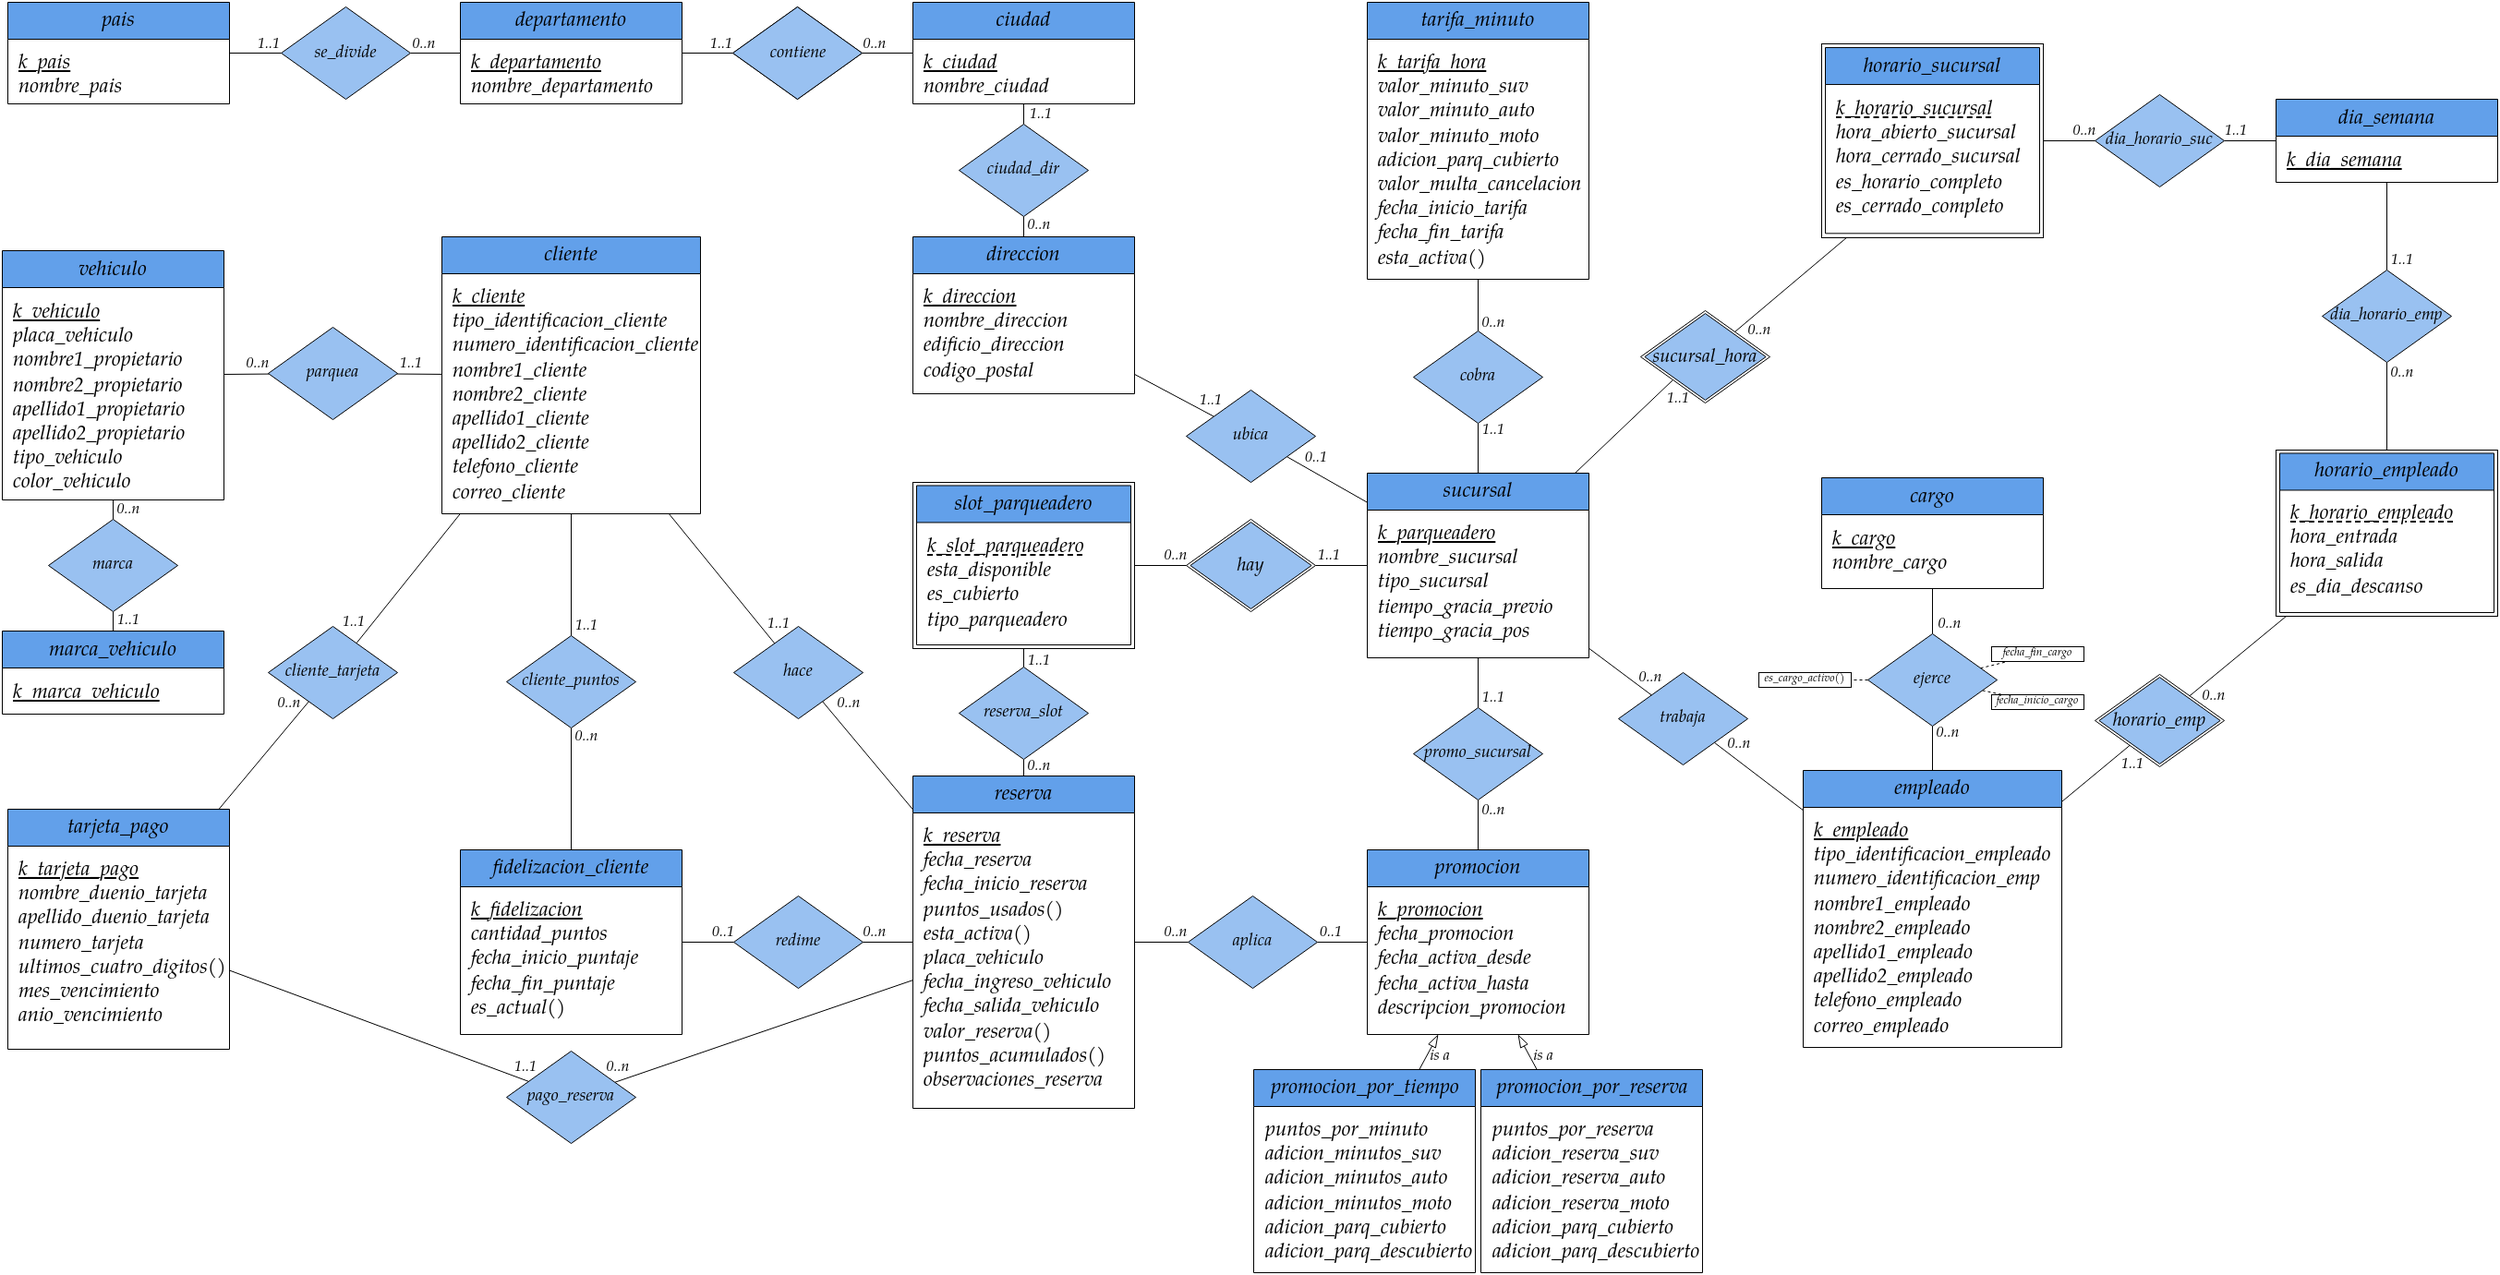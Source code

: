 <mxfile version="21.2.8" type="device" pages="3">
  <diagram name="Diagrama E-R Parqueadero" id="bf6-3VNJ9B8O_iJq12bo">
    <mxGraphModel dx="1728" dy="923" grid="1" gridSize="1" guides="1" tooltips="1" connect="1" arrows="1" fold="1" page="1" pageScale="1" pageWidth="1100" pageHeight="850" background="none" math="0" shadow="0">
      <root>
        <mxCell id="0" />
        <mxCell id="1" parent="0" />
        <mxCell id="kDKGn6lETdzd-A6puIdd-64" style="shape=connector;rounded=0;orthogonalLoop=1;jettySize=auto;html=1;labelBackgroundColor=default;strokeColor=default;strokeWidth=0.5;fontFamily=Tex Gyre Pagella;fontSize=8;fontColor=default;endArrow=none;endFill=0;" parent="1" source="kDKGn6lETdzd-A6puIdd-1" target="kDKGn6lETdzd-A6puIdd-60" edge="1">
          <mxGeometry relative="1" as="geometry" />
        </mxCell>
        <mxCell id="kDKGn6lETdzd-A6puIdd-65" value="1..1" style="edgeLabel;html=1;align=center;verticalAlign=middle;resizable=0;points=[];fontSize=8;fontFamily=Tex Gyre Pagella;fontColor=default;labelBackgroundColor=none;fontStyle=2" parent="kDKGn6lETdzd-A6puIdd-64" vertex="1" connectable="0">
          <mxGeometry x="0.887" relative="1" as="geometry">
            <mxPoint y="-7" as="offset" />
          </mxGeometry>
        </mxCell>
        <mxCell id="-8gIj6T-D1MU4UiDCemp-12" style="shape=connector;rounded=0;orthogonalLoop=1;jettySize=auto;html=1;labelBackgroundColor=default;strokeColor=default;strokeWidth=0.5;fontFamily=Tex Gyre Pagella;fontSize=8;fontColor=default;endArrow=none;endFill=0;" parent="1" source="kDKGn6lETdzd-A6puIdd-1" target="kDKGn6lETdzd-A6puIdd-57" edge="1">
          <mxGeometry relative="1" as="geometry" />
        </mxCell>
        <mxCell id="_Yy5Qw4gvFjwhEcbP-p2-151" value="0..n" style="edgeLabel;html=1;align=center;verticalAlign=middle;resizable=0;points=[];fontSize=8;fontFamily=Tex Gyre Pagella;fontColor=default;fontStyle=2;labelBackgroundColor=none;" parent="-8gIj6T-D1MU4UiDCemp-12" vertex="1" connectable="0">
          <mxGeometry x="0.123" relative="1" as="geometry">
            <mxPoint x="8" as="offset" />
          </mxGeometry>
        </mxCell>
        <mxCell id="kDKGn6lETdzd-A6puIdd-1" value="direccion" style="swimlane;childLayout=stackLayout;horizontal=1;startSize=20;horizontalStack=0;rounded=0;fontSize=11;fontStyle=2;strokeWidth=0.5;resizeParent=0;resizeLast=1;shadow=0;dashed=0;align=center;fontFamily=Tex Gyre Pagella;labelBackgroundColor=none;fillColor=#62A0EA;strokeColor=#000000;verticalAlign=middle;dropTarget=1;collapsible=0;labelBorderColor=none;whiteSpace=wrap;html=1;movable=1;resizable=1;rotatable=1;deletable=1;editable=1;connectable=1;" parent="1" vertex="1">
          <mxGeometry x="510" y="147" width="120" height="85" as="geometry">
            <mxRectangle x="415" y="50" width="80" height="30" as="alternateBounds" />
          </mxGeometry>
        </mxCell>
        <mxCell id="kDKGn6lETdzd-A6puIdd-2" value="&lt;div style=&quot;font-size: 11px;&quot;&gt;&lt;u&gt;k_direccion&lt;/u&gt;&lt;/div&gt;&lt;div style=&quot;font-size: 11px;&quot;&gt;nombre_direccion&lt;/div&gt;&lt;div style=&quot;font-size: 11px;&quot;&gt;edificio_direccion&lt;/div&gt;&lt;div style=&quot;font-size: 11px;&quot;&gt;codigo_postal&lt;/div&gt;" style="align=left;strokeColor=none;fillColor=none;spacingLeft=4;fontSize=11;verticalAlign=top;resizable=1;rotatable=1;part=1;rounded=0;fontFamily=Tex Gyre Pagella;fontStyle=2;html=1;horizontal=1;labelBorderColor=none;movable=1;deletable=1;editable=1;connectable=1;" parent="kDKGn6lETdzd-A6puIdd-1" vertex="1">
          <mxGeometry y="20" width="120" height="65" as="geometry" />
        </mxCell>
        <mxCell id="kDKGn6lETdzd-A6puIdd-3" value="se_divide" style="shape=rhombus;perimeter=rhombusPerimeter;html=1;align=center;labelBackgroundColor=none;strokeColor=#000000;strokeWidth=0.5;fontFamily=Tex Gyre Pagella;fontSize=9;fillColor=#99c1f1;perimeterSpacing=0;rounded=0;fontStyle=2;labelBorderColor=none;whiteSpace=wrap;movable=1;resizable=1;rotatable=1;deletable=1;editable=1;connectable=1;" parent="1" vertex="1">
          <mxGeometry x="168" y="22.5" width="70" height="50" as="geometry" />
        </mxCell>
        <mxCell id="kDKGn6lETdzd-A6puIdd-4" value="" style="group;rounded=0;" parent="1" vertex="1" connectable="0">
          <mxGeometry x="510" y="280" width="120" height="90" as="geometry" />
        </mxCell>
        <mxCell id="kDKGn6lETdzd-A6puIdd-26" value="" style="group;rounded=0;" parent="kDKGn6lETdzd-A6puIdd-4" vertex="1" connectable="0">
          <mxGeometry width="120" height="90" as="geometry" />
        </mxCell>
        <mxCell id="kDKGn6lETdzd-A6puIdd-5" value="" style="rounded=0;html=1;shadow=0;glass=0;labelBackgroundColor=none;strokeColor=#000000;strokeWidth=0.5;fontFamily=Tex Gyre Pagella;fontSize=11;fillColor=none;container=0;labelBorderColor=none;whiteSpace=wrap;movable=1;resizable=1;rotatable=1;deletable=1;editable=1;connectable=1;" parent="kDKGn6lETdzd-A6puIdd-26" vertex="1">
          <mxGeometry width="120" height="90" as="geometry" />
        </mxCell>
        <mxCell id="kDKGn6lETdzd-A6puIdd-6" value="slot_parqueadero" style="swimlane;childLayout=stackLayout;horizontal=1;startSize=20;horizontalStack=0;rounded=0;fontSize=11;fontStyle=2;strokeWidth=0.5;resizeParent=0;resizeLast=1;shadow=0;dashed=0;align=center;fontFamily=Tex Gyre Pagella;labelBackgroundColor=none;fillColor=#62A0EA;strokeColor=#000000;verticalAlign=middle;dropTarget=1;collapsible=0;labelBorderColor=none;whiteSpace=wrap;html=1;movable=1;resizable=1;rotatable=1;deletable=1;editable=1;connectable=1;" parent="kDKGn6lETdzd-A6puIdd-26" vertex="1">
          <mxGeometry x="2" y="1.73" width="116" height="86.27" as="geometry">
            <mxRectangle x="415" y="50" width="80" height="30" as="alternateBounds" />
          </mxGeometry>
        </mxCell>
        <mxCell id="kDKGn6lETdzd-A6puIdd-7" value="&lt;u style=&quot;text-decoration:underline dashed;text-decoration-thickness: 0.01mm;&quot;&gt;k_slot_parqueadero&lt;/u&gt;&lt;br&gt;esta_disponible&lt;br&gt;es_cubierto&lt;br&gt;tipo_parqueadero" style="align=left;strokeColor=none;fillColor=none;spacingLeft=4;fontSize=11;verticalAlign=top;resizable=1;rotatable=1;part=1;rounded=0;fontFamily=Tex Gyre Pagella;fontStyle=2;html=1;horizontal=1;labelBorderColor=none;movable=1;deletable=1;editable=1;connectable=1;" parent="kDKGn6lETdzd-A6puIdd-6" vertex="1">
          <mxGeometry y="20" width="116" height="66.27" as="geometry" />
        </mxCell>
        <mxCell id="kDKGn6lETdzd-A6puIdd-8" value="" style="group;fontFamily=Tex Gyre Pagella;rounded=0;labelBorderColor=none;whiteSpace=wrap;html=1;fontSize=9;movable=1;resizable=1;rotatable=1;deletable=1;editable=1;connectable=1;" parent="1" connectable="0" vertex="1">
          <mxGeometry x="658" y="300" width="70" height="50" as="geometry" />
        </mxCell>
        <mxCell id="kDKGn6lETdzd-A6puIdd-9" value="" style="rhombus;html=1;rounded=0;shadow=0;glass=0;labelBackgroundColor=none;strokeColor=#000000;strokeWidth=0.5;fontFamily=Tex Gyre Pagella;fontSize=11;fillColor=none;container=0;labelBorderColor=none;whiteSpace=wrap;movable=1;resizable=1;rotatable=1;deletable=1;editable=1;connectable=1;" parent="kDKGn6lETdzd-A6puIdd-8" vertex="1">
          <mxGeometry width="70" height="50.0" as="geometry" />
        </mxCell>
        <mxCell id="kDKGn6lETdzd-A6puIdd-10" value="&lt;i&gt;hay&lt;/i&gt;" style="shape=rhombus;perimeter=rhombusPerimeter;html=1;align=center;labelBackgroundColor=none;strokeColor=#000000;strokeWidth=0.5;fontFamily=Tex Gyre Pagella;fontSize=10;fillColor=#99C1F1;perimeterSpacing=0;rounded=0;container=0;labelBorderColor=none;whiteSpace=wrap;movable=1;resizable=1;rotatable=1;deletable=1;editable=1;connectable=1;" parent="kDKGn6lETdzd-A6puIdd-8" vertex="1">
          <mxGeometry x="2.188" y="1.549" width="65.625" height="46.902" as="geometry" />
        </mxCell>
        <mxCell id="kDKGn6lETdzd-A6puIdd-63" style="shape=connector;rounded=0;orthogonalLoop=1;jettySize=auto;html=1;labelBackgroundColor=default;strokeColor=default;strokeWidth=0.5;fontFamily=Tex Gyre Pagella;fontSize=8;fontColor=default;endArrow=none;endFill=0;" parent="1" source="kDKGn6lETdzd-A6puIdd-12" target="kDKGn6lETdzd-A6puIdd-60" edge="1">
          <mxGeometry relative="1" as="geometry" />
        </mxCell>
        <mxCell id="kDKGn6lETdzd-A6puIdd-66" value="0..1" style="edgeLabel;html=1;align=center;verticalAlign=middle;resizable=0;points=[];fontSize=8;fontFamily=Tex Gyre Pagella;fontColor=default;fontStyle=2;labelBackgroundColor=none;" parent="kDKGn6lETdzd-A6puIdd-63" vertex="1" connectable="0">
          <mxGeometry x="0.722" relative="1" as="geometry">
            <mxPoint x="9" y="-3" as="offset" />
          </mxGeometry>
        </mxCell>
        <mxCell id="kDKGn6lETdzd-A6puIdd-69" style="edgeStyle=none;shape=connector;rounded=0;orthogonalLoop=1;jettySize=auto;html=1;labelBackgroundColor=default;strokeColor=default;strokeWidth=0.5;fontFamily=Tex Gyre Pagella;fontSize=8;fontColor=default;endArrow=none;endFill=0;" parent="1" source="kDKGn6lETdzd-A6puIdd-12" target="kDKGn6lETdzd-A6puIdd-67" edge="1">
          <mxGeometry relative="1" as="geometry" />
        </mxCell>
        <mxCell id="kDKGn6lETdzd-A6puIdd-71" value="1..1" style="edgeLabel;html=1;align=center;verticalAlign=middle;resizable=0;points=[];fontSize=8;fontFamily=Tex Gyre Pagella;fontColor=default;labelBackgroundColor=none;fontStyle=2" parent="kDKGn6lETdzd-A6puIdd-69" vertex="1" connectable="0">
          <mxGeometry x="0.324" relative="1" as="geometry">
            <mxPoint x="8" y="-5" as="offset" />
          </mxGeometry>
        </mxCell>
        <mxCell id="_Yy5Qw4gvFjwhEcbP-p2-22" style="edgeStyle=none;shape=connector;rounded=0;orthogonalLoop=1;jettySize=auto;html=1;labelBackgroundColor=default;strokeColor=default;strokeWidth=0.5;fontFamily=Tex Gyre Pagella;fontSize=8;fontColor=default;endArrow=none;endFill=0;" parent="1" source="kDKGn6lETdzd-A6puIdd-12" target="_Yy5Qw4gvFjwhEcbP-p2-21" edge="1">
          <mxGeometry relative="1" as="geometry" />
        </mxCell>
        <mxCell id="_Yy5Qw4gvFjwhEcbP-p2-59" value="0..n" style="edgeLabel;html=1;align=center;verticalAlign=middle;resizable=0;points=[];fontSize=8;fontFamily=Tex Gyre Pagella;fontColor=default;fontStyle=2;labelBackgroundColor=none;" parent="_Yy5Qw4gvFjwhEcbP-p2-22" vertex="1" connectable="0">
          <mxGeometry x="0.706" relative="1" as="geometry">
            <mxPoint x="4" y="-6" as="offset" />
          </mxGeometry>
        </mxCell>
        <mxCell id="_Yy5Qw4gvFjwhEcbP-p2-109" style="edgeStyle=none;shape=connector;rounded=0;orthogonalLoop=1;jettySize=auto;html=1;labelBackgroundColor=default;strokeColor=default;strokeWidth=0.5;fontFamily=Tex Gyre Pagella;fontSize=8;fontColor=default;endArrow=none;endFill=0;" parent="1" source="kDKGn6lETdzd-A6puIdd-12" target="_Yy5Qw4gvFjwhEcbP-p2-108" edge="1">
          <mxGeometry relative="1" as="geometry" />
        </mxCell>
        <mxCell id="_Yy5Qw4gvFjwhEcbP-p2-117" value="1..1" style="edgeLabel;html=1;align=center;verticalAlign=middle;resizable=0;points=[];fontSize=8;fontFamily=Tex Gyre Pagella;fontColor=default;fontStyle=2;labelBackgroundColor=none;" parent="_Yy5Qw4gvFjwhEcbP-p2-109" vertex="1" connectable="0">
          <mxGeometry x="0.677" relative="1" as="geometry">
            <mxPoint x="8" y="-1" as="offset" />
          </mxGeometry>
        </mxCell>
        <mxCell id="kDKGn6lETdzd-A6puIdd-12" value="sucursal" style="swimlane;childLayout=stackLayout;horizontal=1;startSize=20;horizontalStack=0;rounded=0;fontSize=11;fontStyle=2;strokeWidth=0.5;resizeParent=0;resizeLast=1;shadow=0;dashed=0;align=center;fontFamily=Tex Gyre Pagella;labelBackgroundColor=none;fillColor=#62A0EA;strokeColor=#000000;verticalAlign=middle;dropTarget=1;collapsible=0;labelBorderColor=none;whiteSpace=wrap;html=1;movable=1;resizable=1;rotatable=1;deletable=1;editable=1;connectable=1;" parent="1" vertex="1">
          <mxGeometry x="756" y="275" width="120" height="100" as="geometry">
            <mxRectangle x="415" y="50" width="80" height="30" as="alternateBounds" />
          </mxGeometry>
        </mxCell>
        <mxCell id="kDKGn6lETdzd-A6puIdd-13" value="&lt;div style=&quot;font-size: 11px;&quot;&gt;&lt;u&gt;k_parqueadero&lt;/u&gt;&lt;/div&gt;&lt;div style=&quot;font-size: 11px;&quot;&gt;nombre_sucursal&lt;br&gt;&lt;/div&gt;&lt;div style=&quot;font-size: 11px;&quot;&gt;tipo_sucursal&lt;/div&gt;&lt;div style=&quot;font-size: 11px;&quot;&gt;tiempo_gracia_previo&lt;/div&gt;&lt;div style=&quot;font-size: 11px;&quot;&gt;tiempo_gracia_pos&lt;/div&gt;&lt;div style=&quot;font-size: 11px;&quot;&gt;&lt;br&gt;&lt;/div&gt;" style="align=left;strokeColor=none;fillColor=none;spacingLeft=4;fontSize=11;verticalAlign=top;resizable=1;rotatable=1;part=1;rounded=0;fontFamily=Tex Gyre Pagella;fontStyle=2;html=1;horizontal=1;labelBorderColor=none;movable=1;deletable=1;editable=1;connectable=1;" parent="kDKGn6lETdzd-A6puIdd-12" vertex="1">
          <mxGeometry y="20" width="120" height="80" as="geometry" />
        </mxCell>
        <mxCell id="kDKGn6lETdzd-A6puIdd-50" style="edgeStyle=orthogonalEdgeStyle;shape=connector;rounded=0;orthogonalLoop=1;jettySize=auto;html=1;labelBackgroundColor=default;strokeColor=default;strokeWidth=0.5;fontFamily=Helvetica;fontSize=11;fontColor=default;endArrow=none;endFill=0;" parent="1" source="kDKGn6lETdzd-A6puIdd-14" target="kDKGn6lETdzd-A6puIdd-46" edge="1">
          <mxGeometry relative="1" as="geometry" />
        </mxCell>
        <mxCell id="kDKGn6lETdzd-A6puIdd-54" value="0..n" style="edgeLabel;html=1;align=center;verticalAlign=middle;resizable=0;points=[];fontSize=8;fontFamily=Tex Gyre Pagella;fontColor=default;fontStyle=2;labelBackgroundColor=none;" parent="kDKGn6lETdzd-A6puIdd-50" vertex="1" connectable="0">
          <mxGeometry x="0.711" y="-1" relative="1" as="geometry">
            <mxPoint x="-1" y="-4" as="offset" />
          </mxGeometry>
        </mxCell>
        <mxCell id="kDKGn6lETdzd-A6puIdd-59" style="shape=connector;rounded=0;orthogonalLoop=1;jettySize=auto;html=1;labelBackgroundColor=default;strokeColor=default;strokeWidth=0.5;fontFamily=Tex Gyre Pagella;fontSize=8;fontColor=default;endArrow=none;endFill=0;" parent="1" source="kDKGn6lETdzd-A6puIdd-14" target="kDKGn6lETdzd-A6puIdd-57" edge="1">
          <mxGeometry relative="1" as="geometry" />
        </mxCell>
        <mxCell id="_Yy5Qw4gvFjwhEcbP-p2-150" value="1..1" style="edgeLabel;html=1;align=center;verticalAlign=middle;resizable=0;points=[];fontSize=8;fontFamily=Tex Gyre Pagella;fontColor=default;fontStyle=2;labelBackgroundColor=none;" parent="kDKGn6lETdzd-A6puIdd-59" vertex="1" connectable="0">
          <mxGeometry x="0.288" relative="1" as="geometry">
            <mxPoint x="9" y="-1" as="offset" />
          </mxGeometry>
        </mxCell>
        <mxCell id="kDKGn6lETdzd-A6puIdd-14" value="ciudad" style="swimlane;childLayout=stackLayout;horizontal=1;startSize=20;horizontalStack=0;rounded=0;fontSize=11;fontStyle=2;strokeWidth=0.5;resizeParent=0;resizeLast=1;shadow=0;dashed=0;align=center;fontFamily=Tex Gyre Pagella;labelBackgroundColor=none;fillColor=#62a0ea;strokeColor=#000000;verticalAlign=middle;dropTarget=1;collapsible=0;labelBorderColor=none;whiteSpace=wrap;html=1;movable=1;resizable=1;rotatable=1;deletable=1;editable=1;connectable=1;" parent="1" vertex="1">
          <mxGeometry x="510" y="20" width="120" height="55" as="geometry">
            <mxRectangle x="415" y="50" width="80" height="30" as="alternateBounds" />
          </mxGeometry>
        </mxCell>
        <mxCell id="kDKGn6lETdzd-A6puIdd-15" value="&lt;div style=&quot;font-size: 11px;&quot;&gt;&lt;u&gt;k_ciudad&lt;/u&gt;&lt;/div&gt;&lt;div style=&quot;font-size: 11px;&quot;&gt;nombre_ciudad&lt;/div&gt;" style="align=left;strokeColor=none;fillColor=none;spacingLeft=4;fontSize=11;verticalAlign=top;resizable=1;rotatable=1;part=1;rounded=0;fontFamily=Tex Gyre Pagella;fontStyle=2;html=1;horizontal=1;labelBorderColor=none;movable=1;deletable=1;editable=1;connectable=1;" parent="kDKGn6lETdzd-A6puIdd-14" vertex="1">
          <mxGeometry y="20" width="120" height="35" as="geometry" />
        </mxCell>
        <mxCell id="kDKGn6lETdzd-A6puIdd-48" style="edgeStyle=orthogonalEdgeStyle;shape=connector;rounded=0;orthogonalLoop=1;jettySize=auto;html=1;labelBackgroundColor=default;strokeColor=default;strokeWidth=0.5;fontFamily=Helvetica;fontSize=11;fontColor=default;endArrow=none;endFill=0;" parent="1" source="kDKGn6lETdzd-A6puIdd-16" target="kDKGn6lETdzd-A6puIdd-3" edge="1">
          <mxGeometry relative="1" as="geometry" />
        </mxCell>
        <mxCell id="kDKGn6lETdzd-A6puIdd-52" value="&lt;i&gt;0..n&lt;/i&gt;" style="edgeLabel;html=1;align=center;verticalAlign=middle;resizable=0;points=[];fontSize=8;fontFamily=Tex Gyre Pagella;fontColor=default;labelBackgroundColor=none;" parent="kDKGn6lETdzd-A6puIdd-48" vertex="1" connectable="0">
          <mxGeometry x="0.773" relative="1" as="geometry">
            <mxPoint x="1" y="-5" as="offset" />
          </mxGeometry>
        </mxCell>
        <mxCell id="kDKGn6lETdzd-A6puIdd-49" style="edgeStyle=orthogonalEdgeStyle;shape=connector;rounded=0;orthogonalLoop=1;jettySize=auto;html=1;labelBackgroundColor=default;strokeColor=default;strokeWidth=0.5;fontFamily=Helvetica;fontSize=11;fontColor=default;endArrow=none;endFill=0;" parent="1" source="kDKGn6lETdzd-A6puIdd-16" target="kDKGn6lETdzd-A6puIdd-46" edge="1">
          <mxGeometry relative="1" as="geometry" />
        </mxCell>
        <mxCell id="kDKGn6lETdzd-A6puIdd-53" value="1..1" style="edgeLabel;html=1;align=center;verticalAlign=middle;resizable=0;points=[];fontSize=8;fontFamily=Tex Gyre Pagella;fontColor=default;fontStyle=2;labelBackgroundColor=none;" parent="kDKGn6lETdzd-A6puIdd-49" vertex="1" connectable="0">
          <mxGeometry x="0.277" y="-1" relative="1" as="geometry">
            <mxPoint x="12" y="-6" as="offset" />
          </mxGeometry>
        </mxCell>
        <mxCell id="kDKGn6lETdzd-A6puIdd-16" value="departamento" style="swimlane;childLayout=stackLayout;horizontal=1;startSize=20;horizontalStack=0;rounded=0;fontSize=11;fontStyle=2;strokeWidth=0.5;resizeParent=0;resizeLast=1;shadow=0;dashed=0;align=center;fontFamily=Tex Gyre Pagella;labelBackgroundColor=none;fillColor=#62a0ea;strokeColor=#000000;verticalAlign=middle;dropTarget=1;collapsible=0;labelBorderColor=none;whiteSpace=wrap;html=1;movable=1;resizable=1;rotatable=1;deletable=1;editable=1;connectable=1;" parent="1" vertex="1">
          <mxGeometry x="265" y="20" width="120" height="55" as="geometry">
            <mxRectangle x="415" y="50" width="80" height="30" as="alternateBounds" />
          </mxGeometry>
        </mxCell>
        <mxCell id="kDKGn6lETdzd-A6puIdd-17" value="&lt;div style=&quot;font-size: 11px;&quot;&gt;&lt;u&gt;k_departamento&lt;/u&gt;&lt;/div&gt;&lt;div style=&quot;font-size: 11px;&quot;&gt;nombre_departamento&lt;/div&gt;&lt;div style=&quot;font-size: 11px;&quot;&gt;&lt;br&gt;&lt;/div&gt;&lt;div style=&quot;font-size: 11px;&quot;&gt;&lt;br&gt;&lt;/div&gt;&lt;div style=&quot;font-size: 11px;&quot;&gt;&lt;br&gt;&lt;/div&gt;&lt;div style=&quot;font-size: 11px;&quot;&gt;&lt;br&gt;&lt;/div&gt;" style="align=left;strokeColor=none;fillColor=none;spacingLeft=4;fontSize=11;verticalAlign=top;resizable=1;rotatable=1;part=1;rounded=0;fontFamily=Tex Gyre Pagella;fontStyle=2;html=1;horizontal=1;labelBorderColor=none;movable=1;deletable=1;editable=1;connectable=1;" parent="kDKGn6lETdzd-A6puIdd-16" vertex="1">
          <mxGeometry y="20" width="120" height="35" as="geometry" />
        </mxCell>
        <mxCell id="kDKGn6lETdzd-A6puIdd-96" style="edgeStyle=none;shape=connector;rounded=0;orthogonalLoop=1;jettySize=auto;html=1;labelBackgroundColor=default;strokeColor=default;strokeWidth=0.5;fontFamily=Tex Gyre Pagella;fontSize=8;fontColor=default;endArrow=none;endFill=0;" parent="1" source="kDKGn6lETdzd-A6puIdd-18" target="kDKGn6lETdzd-A6puIdd-94" edge="1">
          <mxGeometry relative="1" as="geometry" />
        </mxCell>
        <mxCell id="kDKGn6lETdzd-A6puIdd-98" value="1..1" style="edgeLabel;html=1;align=center;verticalAlign=middle;resizable=0;points=[];fontSize=8;fontFamily=Tex Gyre Pagella;fontColor=default;fontStyle=2;labelBackgroundColor=none;" parent="kDKGn6lETdzd-A6puIdd-96" vertex="1" connectable="0">
          <mxGeometry x="0.114" relative="1" as="geometry">
            <mxPoint x="8" y="24" as="offset" />
          </mxGeometry>
        </mxCell>
        <mxCell id="_Yy5Qw4gvFjwhEcbP-p2-90" style="edgeStyle=none;shape=connector;rounded=0;orthogonalLoop=1;jettySize=auto;html=1;labelBackgroundColor=default;strokeColor=default;strokeWidth=0.5;fontFamily=Tex Gyre Pagella;fontSize=8;fontColor=default;endArrow=none;endFill=0;" parent="1" source="kDKGn6lETdzd-A6puIdd-18" target="_Yy5Qw4gvFjwhEcbP-p2-89" edge="1">
          <mxGeometry relative="1" as="geometry" />
        </mxCell>
        <mxCell id="_Yy5Qw4gvFjwhEcbP-p2-92" value="1..1" style="edgeLabel;html=1;align=center;verticalAlign=middle;resizable=0;points=[];fontSize=8;fontFamily=Tex Gyre Pagella;fontColor=default;fontStyle=2;labelBackgroundColor=none;" parent="_Yy5Qw4gvFjwhEcbP-p2-90" vertex="1" connectable="0">
          <mxGeometry x="0.765" y="1" relative="1" as="geometry">
            <mxPoint x="4" y="-7" as="offset" />
          </mxGeometry>
        </mxCell>
        <mxCell id="kDKGn6lETdzd-A6puIdd-18" value="cliente" style="swimlane;childLayout=stackLayout;horizontal=1;startSize=20;horizontalStack=0;rounded=0;fontSize=11;fontStyle=2;strokeWidth=0.5;resizeParent=0;resizeLast=1;shadow=0;dashed=0;align=center;fontFamily=Tex Gyre Pagella;labelBackgroundColor=none;fillColor=#62A0EA;strokeColor=#000000;verticalAlign=middle;dropTarget=1;collapsible=0;labelBorderColor=none;whiteSpace=wrap;html=1;movable=1;resizable=1;rotatable=1;deletable=1;editable=1;connectable=1;" parent="1" vertex="1">
          <mxGeometry x="255" y="147" width="140" height="150" as="geometry">
            <mxRectangle x="415" y="50" width="80" height="30" as="alternateBounds" />
          </mxGeometry>
        </mxCell>
        <mxCell id="kDKGn6lETdzd-A6puIdd-19" value="&lt;div style=&quot;font-size: 11px;&quot;&gt;&lt;u&gt;k_cliente&lt;/u&gt;&lt;/div&gt;&lt;div style=&quot;&quot;&gt;&lt;font style=&quot;font-size: 11px;&quot;&gt;tipo_identificacion_cliente&lt;/font&gt;&lt;/div&gt;&lt;div style=&quot;&quot;&gt;numero_identificacion_cliente&lt;/div&gt;&lt;div style=&quot;font-size: 11px;&quot;&gt;nombre1_cliente&lt;/div&gt;&lt;div style=&quot;font-size: 11px;&quot;&gt;nombre2_cliente&lt;br&gt;&lt;/div&gt;&lt;div style=&quot;font-size: 11px;&quot;&gt;apellido1_cliente&lt;/div&gt;&lt;div style=&quot;font-size: 11px;&quot;&gt;apellido2_cliente&lt;/div&gt;&lt;div style=&quot;font-size: 11px;&quot;&gt;telefono_cliente&lt;/div&gt;&lt;div style=&quot;font-size: 11px;&quot;&gt;correo_cliente&lt;/div&gt;" style="align=left;strokeColor=none;fillColor=none;spacingLeft=4;fontSize=11;verticalAlign=top;resizable=1;rotatable=1;part=1;rounded=0;fontFamily=Tex Gyre Pagella;fontStyle=2;html=1;horizontal=1;labelBorderColor=none;movable=1;deletable=1;editable=1;connectable=1;" parent="kDKGn6lETdzd-A6puIdd-18" vertex="1">
          <mxGeometry y="20" width="140" height="130" as="geometry" />
        </mxCell>
        <mxCell id="kDKGn6lETdzd-A6puIdd-89" style="edgeStyle=none;shape=connector;rounded=0;orthogonalLoop=1;jettySize=auto;html=1;labelBackgroundColor=default;strokeColor=default;strokeWidth=0.5;fontFamily=Tex Gyre Pagella;fontSize=8;fontColor=default;endArrow=none;endFill=0;" parent="1" source="kDKGn6lETdzd-A6puIdd-20" target="kDKGn6lETdzd-A6puIdd-87" edge="1">
          <mxGeometry relative="1" as="geometry" />
        </mxCell>
        <mxCell id="kDKGn6lETdzd-A6puIdd-91" value="0..n" style="edgeLabel;html=1;align=center;verticalAlign=middle;resizable=0;points=[];fontSize=8;fontFamily=Tex Gyre Pagella;fontColor=default;labelBackgroundColor=none;fontStyle=2" parent="kDKGn6lETdzd-A6puIdd-89" vertex="1" connectable="0">
          <mxGeometry x="0.627" relative="1" as="geometry">
            <mxPoint x="-2" y="-10" as="offset" />
          </mxGeometry>
        </mxCell>
        <mxCell id="qIGLcAviW1pNJpWsMB1Y-5" style="edgeStyle=none;shape=connector;rounded=0;orthogonalLoop=1;jettySize=auto;html=1;labelBackgroundColor=default;strokeColor=default;strokeWidth=0.5;fontFamily=Tex Gyre Pagella;fontSize=8;fontColor=default;endArrow=none;endFill=0;" parent="1" source="kDKGn6lETdzd-A6puIdd-20" target="qIGLcAviW1pNJpWsMB1Y-3" edge="1">
          <mxGeometry relative="1" as="geometry" />
        </mxCell>
        <mxCell id="qIGLcAviW1pNJpWsMB1Y-7" value="1..1" style="edgeLabel;html=1;align=center;verticalAlign=middle;resizable=0;points=[];fontSize=8;fontFamily=Tex Gyre Pagella;fontColor=default;labelBackgroundColor=none;fontStyle=2" parent="qIGLcAviW1pNJpWsMB1Y-5" vertex="1" connectable="0">
          <mxGeometry x="0.763" relative="1" as="geometry">
            <mxPoint x="17" y="-1" as="offset" />
          </mxGeometry>
        </mxCell>
        <mxCell id="kDKGn6lETdzd-A6puIdd-20" value="tarjeta_pago" style="swimlane;childLayout=stackLayout;horizontal=1;startSize=20;horizontalStack=0;rounded=0;fontSize=11;fontStyle=2;strokeWidth=0.5;resizeParent=0;resizeLast=1;shadow=0;dashed=0;align=center;fontFamily=Tex Gyre Pagella;labelBackgroundColor=none;fillColor=#62A0EA;strokeColor=#000000;verticalAlign=middle;dropTarget=1;collapsible=0;labelBorderColor=none;whiteSpace=wrap;html=1;movable=1;resizable=1;rotatable=1;deletable=1;editable=1;connectable=1;" parent="1" vertex="1">
          <mxGeometry x="20" y="457" width="120" height="130" as="geometry">
            <mxRectangle x="415" y="50" width="80" height="30" as="alternateBounds" />
          </mxGeometry>
        </mxCell>
        <mxCell id="kDKGn6lETdzd-A6puIdd-21" value="&lt;div style=&quot;font-size: 11px;&quot;&gt;&lt;u&gt;k_tarjeta_pago&lt;/u&gt;&lt;/div&gt;&lt;div style=&quot;font-size: 11px;&quot;&gt;nombre_duenio_tarjeta&lt;/div&gt;&lt;div style=&quot;font-size: 11px;&quot;&gt;apellido_duenio_tarjeta&lt;/div&gt;&lt;div style=&quot;font-size: 11px;&quot;&gt;numero_tarjeta&lt;/div&gt;&lt;div style=&quot;font-size: 11px;&quot;&gt;ultimos_cuatro_digitos()&lt;/div&gt;&lt;div style=&quot;font-size: 11px;&quot;&gt;mes_vencimiento&lt;/div&gt;&lt;div style=&quot;font-size: 11px;&quot;&gt;anio_vencimiento&lt;/div&gt;&lt;div style=&quot;font-size: 11px;&quot;&gt;&lt;br&gt;&lt;/div&gt;" style="align=left;strokeColor=none;fillColor=none;spacingLeft=4;fontSize=11;verticalAlign=top;resizable=1;rotatable=1;part=1;rounded=0;fontFamily=Tex Gyre Pagella;fontStyle=2;html=1;horizontal=1;labelBorderColor=none;movable=1;deletable=1;editable=1;connectable=1;" parent="kDKGn6lETdzd-A6puIdd-20" vertex="1">
          <mxGeometry y="20" width="120" height="110" as="geometry" />
        </mxCell>
        <mxCell id="kDKGn6lETdzd-A6puIdd-84" style="edgeStyle=none;shape=connector;rounded=0;orthogonalLoop=1;jettySize=auto;html=1;labelBackgroundColor=default;strokeColor=default;strokeWidth=0.5;fontFamily=Tex Gyre Pagella;fontSize=8;fontColor=default;endArrow=none;endFill=0;" parent="1" source="kDKGn6lETdzd-A6puIdd-27" target="kDKGn6lETdzd-A6puIdd-82" edge="1">
          <mxGeometry relative="1" as="geometry" />
        </mxCell>
        <mxCell id="kDKGn6lETdzd-A6puIdd-86" value="0..n" style="edgeLabel;html=1;align=center;verticalAlign=middle;resizable=0;points=[];fontSize=8;fontFamily=Tex Gyre Pagella;fontColor=default;fontStyle=2;labelBackgroundColor=none;" parent="kDKGn6lETdzd-A6puIdd-84" vertex="1" connectable="0">
          <mxGeometry x="0.781" relative="1" as="geometry">
            <mxPoint x="8" y="-5" as="offset" />
          </mxGeometry>
        </mxCell>
        <mxCell id="SOaTXlf8hS9ebTSq06YI-2" style="edgeStyle=none;shape=connector;rounded=0;orthogonalLoop=1;jettySize=auto;html=1;labelBackgroundColor=default;strokeColor=default;strokeWidth=0.5;fontFamily=Tex Gyre Pagella;fontSize=8;fontColor=default;endArrow=none;endFill=0;" parent="1" source="kDKGn6lETdzd-A6puIdd-27" target="kDKGn6lETdzd-A6puIdd-72" edge="1">
          <mxGeometry relative="1" as="geometry" />
        </mxCell>
        <mxCell id="SOaTXlf8hS9ebTSq06YI-6" value="0..n" style="edgeLabel;html=1;align=center;verticalAlign=middle;resizable=0;points=[];fontSize=8;fontFamily=Tex Gyre Pagella;fontColor=default;fontStyle=2;labelBackgroundColor=none;" parent="SOaTXlf8hS9ebTSq06YI-2" vertex="1" connectable="0">
          <mxGeometry x="0.414" relative="1" as="geometry">
            <mxPoint x="8" y="1" as="offset" />
          </mxGeometry>
        </mxCell>
        <mxCell id="R2h1rGs_OE54b2RmOmkO-3" style="edgeStyle=none;shape=connector;rounded=0;orthogonalLoop=1;jettySize=auto;html=1;labelBackgroundColor=default;strokeColor=default;strokeWidth=0.5;fontFamily=Tex Gyre Pagella;fontSize=8;fontColor=default;endArrow=none;endFill=0;" parent="1" source="kDKGn6lETdzd-A6puIdd-27" target="R2h1rGs_OE54b2RmOmkO-1" edge="1">
          <mxGeometry relative="1" as="geometry" />
        </mxCell>
        <mxCell id="R2h1rGs_OE54b2RmOmkO-5" value="0..n" style="edgeLabel;html=1;align=center;verticalAlign=middle;resizable=0;points=[];fontSize=8;fontFamily=Tex Gyre Pagella;fontColor=default;fontStyle=2;labelBackgroundColor=none;" parent="R2h1rGs_OE54b2RmOmkO-3" vertex="1" connectable="0">
          <mxGeometry x="0.647" relative="1" as="geometry">
            <mxPoint x="1" y="-5" as="offset" />
          </mxGeometry>
        </mxCell>
        <mxCell id="R2h1rGs_OE54b2RmOmkO-10" style="edgeStyle=none;shape=connector;rounded=0;orthogonalLoop=1;jettySize=auto;html=1;labelBackgroundColor=default;strokeColor=default;strokeWidth=0.5;fontFamily=Tex Gyre Pagella;fontSize=8;fontColor=default;endArrow=none;endFill=0;" parent="1" source="kDKGn6lETdzd-A6puIdd-27" target="R2h1rGs_OE54b2RmOmkO-7" edge="1">
          <mxGeometry relative="1" as="geometry" />
        </mxCell>
        <mxCell id="R2h1rGs_OE54b2RmOmkO-12" value="0..n" style="edgeLabel;html=1;align=center;verticalAlign=middle;resizable=0;points=[];fontSize=8;fontFamily=Tex Gyre Pagella;fontColor=default;fontStyle=2;labelBackgroundColor=none;" parent="R2h1rGs_OE54b2RmOmkO-10" vertex="1" connectable="0">
          <mxGeometry x="0.449" relative="1" as="geometry">
            <mxPoint x="1" y="-5" as="offset" />
          </mxGeometry>
        </mxCell>
        <mxCell id="qIGLcAviW1pNJpWsMB1Y-6" style="edgeStyle=none;shape=connector;rounded=0;orthogonalLoop=1;jettySize=auto;html=1;labelBackgroundColor=default;strokeColor=default;strokeWidth=0.5;fontFamily=Tex Gyre Pagella;fontSize=8;fontColor=default;endArrow=none;endFill=0;fontStyle=2" parent="1" source="kDKGn6lETdzd-A6puIdd-27" target="qIGLcAviW1pNJpWsMB1Y-3" edge="1">
          <mxGeometry relative="1" as="geometry" />
        </mxCell>
        <mxCell id="qIGLcAviW1pNJpWsMB1Y-8" value="0..n" style="edgeLabel;html=1;align=center;verticalAlign=middle;resizable=0;points=[];fontSize=8;fontFamily=Tex Gyre Pagella;fontColor=default;fontStyle=2;labelBackgroundColor=none;" parent="qIGLcAviW1pNJpWsMB1Y-6" vertex="1" connectable="0">
          <mxGeometry x="0.87" y="1" relative="1" as="geometry">
            <mxPoint x="-10" y="-5" as="offset" />
          </mxGeometry>
        </mxCell>
        <mxCell id="kDKGn6lETdzd-A6puIdd-27" value="reserva" style="swimlane;childLayout=stackLayout;horizontal=1;startSize=20;horizontalStack=0;rounded=0;fontSize=11;fontStyle=2;strokeWidth=0.5;resizeParent=0;resizeLast=1;shadow=0;dashed=0;align=center;fontFamily=Tex Gyre Pagella;labelBackgroundColor=none;fillColor=#62A0EA;strokeColor=#000000;verticalAlign=middle;dropTarget=1;collapsible=0;labelBorderColor=none;whiteSpace=wrap;html=1;movable=1;resizable=1;rotatable=1;deletable=1;editable=1;connectable=1;" parent="1" vertex="1">
          <mxGeometry x="510" y="439" width="120" height="180" as="geometry">
            <mxRectangle x="415" y="50" width="80" height="30" as="alternateBounds" />
          </mxGeometry>
        </mxCell>
        <mxCell id="kDKGn6lETdzd-A6puIdd-28" value="&lt;div style=&quot;font-size: 11px;&quot;&gt;&lt;u&gt;k_reserva&lt;/u&gt;&lt;/div&gt;&lt;div style=&quot;font-size: 11px;&quot;&gt;fecha_reserva&lt;/div&gt;&lt;div style=&quot;font-size: 11px;&quot;&gt;fecha_inicio_reserva&lt;/div&gt;&lt;div style=&quot;font-size: 11px;&quot;&gt;puntos_usados()&lt;br&gt;&lt;/div&gt;&lt;div style=&quot;font-size: 11px;&quot;&gt;esta_activa()&lt;br&gt;&lt;/div&gt;&lt;div style=&quot;font-size: 11px;&quot;&gt;placa_vehiculo&lt;/div&gt;&lt;div style=&quot;font-size: 11px;&quot;&gt;fecha_ingreso_vehiculo&lt;/div&gt;&lt;div style=&quot;font-size: 11px;&quot;&gt;fecha_salida_vehiculo&lt;/div&gt;&lt;div style=&quot;font-size: 11px;&quot;&gt;valor_reserva()&lt;/div&gt;&lt;div style=&quot;font-size: 11px;&quot;&gt;puntos_acumulados()&lt;/div&gt;&lt;div style=&quot;font-size: 11px;&quot;&gt;observaciones_reserva&lt;/div&gt;" style="align=left;strokeColor=none;fillColor=none;spacingLeft=4;fontSize=11;verticalAlign=top;resizable=1;rotatable=1;part=1;rounded=0;fontFamily=Tex Gyre Pagella;fontStyle=2;html=1;horizontal=1;labelBorderColor=none;movable=1;deletable=1;editable=1;connectable=1;" parent="kDKGn6lETdzd-A6puIdd-27" vertex="1">
          <mxGeometry y="20" width="120" height="160" as="geometry" />
        </mxCell>
        <mxCell id="kDKGn6lETdzd-A6puIdd-95" style="edgeStyle=none;shape=connector;rounded=0;orthogonalLoop=1;jettySize=auto;html=1;labelBackgroundColor=default;strokeColor=default;strokeWidth=0.5;fontFamily=Tex Gyre Pagella;fontSize=8;fontColor=default;endArrow=none;endFill=0;" parent="1" source="kDKGn6lETdzd-A6puIdd-29" target="kDKGn6lETdzd-A6puIdd-94" edge="1">
          <mxGeometry relative="1" as="geometry" />
        </mxCell>
        <mxCell id="kDKGn6lETdzd-A6puIdd-97" value="0..n" style="edgeLabel;html=1;align=center;verticalAlign=middle;resizable=0;points=[];fontSize=8;fontFamily=Tex Gyre Pagella;fontColor=default;fontStyle=2;labelBackgroundColor=none;" parent="kDKGn6lETdzd-A6puIdd-95" vertex="1" connectable="0">
          <mxGeometry x="0.435" relative="1" as="geometry">
            <mxPoint x="8" y="-14" as="offset" />
          </mxGeometry>
        </mxCell>
        <mxCell id="R2h1rGs_OE54b2RmOmkO-4" style="edgeStyle=none;shape=connector;rounded=0;orthogonalLoop=1;jettySize=auto;html=1;labelBackgroundColor=default;strokeColor=default;strokeWidth=0.5;fontFamily=Tex Gyre Pagella;fontSize=8;fontColor=default;endArrow=none;endFill=0;" parent="1" source="kDKGn6lETdzd-A6puIdd-29" target="R2h1rGs_OE54b2RmOmkO-1" edge="1">
          <mxGeometry relative="1" as="geometry" />
        </mxCell>
        <mxCell id="R2h1rGs_OE54b2RmOmkO-6" value="0..1" style="edgeLabel;html=1;align=center;verticalAlign=middle;resizable=0;points=[];fontSize=8;fontFamily=Tex Gyre Pagella;fontColor=default;fontStyle=2;labelBackgroundColor=none;" parent="R2h1rGs_OE54b2RmOmkO-4" vertex="1" connectable="0">
          <mxGeometry x="0.473" y="-1" relative="1" as="geometry">
            <mxPoint x="1" y="-6" as="offset" />
          </mxGeometry>
        </mxCell>
        <mxCell id="kDKGn6lETdzd-A6puIdd-29" value="fidelizacion_cliente" style="swimlane;childLayout=stackLayout;horizontal=1;startSize=20;horizontalStack=0;rounded=0;fontSize=11;fontStyle=2;strokeWidth=0.5;resizeParent=0;resizeLast=1;shadow=0;dashed=0;align=center;fontFamily=Tex Gyre Pagella;labelBackgroundColor=none;fillColor=#62A0EA;strokeColor=#000000;verticalAlign=middle;dropTarget=1;collapsible=0;labelBorderColor=none;whiteSpace=wrap;html=1;movable=1;resizable=1;rotatable=1;deletable=1;editable=1;connectable=1;" parent="1" vertex="1">
          <mxGeometry x="265" y="479" width="120" height="100" as="geometry">
            <mxRectangle x="415" y="50" width="80" height="30" as="alternateBounds" />
          </mxGeometry>
        </mxCell>
        <mxCell id="kDKGn6lETdzd-A6puIdd-30" value="&lt;div style=&quot;font-size: 11px;&quot;&gt;&lt;u&gt;k_fidelizacion&lt;/u&gt;&lt;/div&gt;&lt;div style=&quot;font-size: 11px;&quot;&gt;cantidad_puntos&lt;/div&gt;&lt;div style=&quot;font-size: 11px;&quot;&gt;fecha_inicio_puntaje&lt;/div&gt;&lt;div style=&quot;font-size: 11px;&quot;&gt;fecha_fin_puntaje&lt;/div&gt;&lt;div style=&quot;font-size: 11px;&quot;&gt;es_actual()&lt;/div&gt;&lt;div style=&quot;font-size: 11px;&quot;&gt;&lt;br&gt;&lt;/div&gt;" style="align=left;strokeColor=none;fillColor=none;spacingLeft=4;fontSize=11;verticalAlign=top;resizable=1;rotatable=1;part=1;rounded=0;fontFamily=Tex Gyre Pagella;fontStyle=2;html=1;horizontal=1;labelBorderColor=none;movable=1;deletable=1;editable=1;connectable=1;" parent="kDKGn6lETdzd-A6puIdd-29" vertex="1">
          <mxGeometry y="20" width="120" height="80" as="geometry" />
        </mxCell>
        <mxCell id="kDKGn6lETdzd-A6puIdd-68" style="shape=connector;rounded=0;orthogonalLoop=1;jettySize=auto;html=1;labelBackgroundColor=default;strokeColor=default;strokeWidth=0.5;fontFamily=Tex Gyre Pagella;fontSize=8;fontColor=default;endArrow=none;endFill=0;" parent="1" source="kDKGn6lETdzd-A6puIdd-31" target="kDKGn6lETdzd-A6puIdd-67" edge="1">
          <mxGeometry relative="1" as="geometry" />
        </mxCell>
        <mxCell id="kDKGn6lETdzd-A6puIdd-70" value="0..n" style="edgeLabel;html=1;align=center;verticalAlign=middle;resizable=0;points=[];fontSize=8;fontFamily=Tex Gyre Pagella;fontColor=default;labelBackgroundColor=none;fontStyle=2" parent="kDKGn6lETdzd-A6puIdd-68" vertex="1" connectable="0">
          <mxGeometry x="0.548" relative="1" as="geometry">
            <mxPoint x="8" y="2" as="offset" />
          </mxGeometry>
        </mxCell>
        <mxCell id="kDKGn6lETdzd-A6puIdd-31" value="tarifa_minuto" style="swimlane;childLayout=stackLayout;horizontal=1;startSize=20;horizontalStack=0;rounded=0;fontSize=11;fontStyle=2;strokeWidth=0.5;resizeParent=0;resizeLast=1;shadow=0;dashed=0;align=center;fontFamily=Tex Gyre Pagella;labelBackgroundColor=none;fillColor=#62A0EA;strokeColor=#000000;verticalAlign=middle;dropTarget=1;collapsible=0;labelBorderColor=none;whiteSpace=wrap;html=1;movable=1;resizable=1;rotatable=1;deletable=1;editable=1;connectable=1;" parent="1" vertex="1">
          <mxGeometry x="756" y="20" width="120" height="150" as="geometry">
            <mxRectangle x="415" y="50" width="80" height="30" as="alternateBounds" />
          </mxGeometry>
        </mxCell>
        <mxCell id="kDKGn6lETdzd-A6puIdd-32" value="&lt;div style=&quot;font-size: 11px;&quot;&gt;&lt;u&gt;k_tarifa_hora&lt;/u&gt;&lt;/div&gt;&lt;div style=&quot;font-size: 11px;&quot;&gt;valor_minuto_suv&lt;/div&gt;&lt;div style=&quot;font-size: 11px;&quot;&gt;valor_minuto_auto&lt;br&gt;&lt;/div&gt;&lt;div style=&quot;font-size: 11px;&quot;&gt;valor_minuto_moto&lt;/div&gt;&lt;div style=&quot;font-size: 11px;&quot;&gt;adicion_parq_cubierto&lt;/div&gt;&lt;div style=&quot;font-size: 11px;&quot;&gt;valor_multa_cancelacion&lt;/div&gt;&lt;div style=&quot;font-size: 11px;&quot;&gt;&lt;span style=&quot;background-color: initial;&quot;&gt;fecha_inicio_tarifa&lt;/span&gt;&lt;br&gt;&lt;/div&gt;&lt;div style=&quot;font-size: 11px;&quot;&gt;fecha_fin_tarifa&lt;/div&gt;&lt;div style=&quot;font-size: 11px;&quot;&gt;esta_activa()&lt;/div&gt;" style="align=left;strokeColor=none;fillColor=none;spacingLeft=4;fontSize=11;verticalAlign=top;resizable=1;rotatable=1;part=1;rounded=0;fontFamily=Tex Gyre Pagella;fontStyle=2;html=1;horizontal=1;labelBorderColor=none;movable=1;deletable=1;editable=1;connectable=1;" parent="kDKGn6lETdzd-A6puIdd-31" vertex="1">
          <mxGeometry y="20" width="120" height="130" as="geometry" />
        </mxCell>
        <mxCell id="kDKGn6lETdzd-A6puIdd-35" style="edgeStyle=orthogonalEdgeStyle;rounded=0;orthogonalLoop=1;jettySize=auto;html=1;strokeWidth=0.5;endArrow=none;endFill=0;" parent="1" source="kDKGn6lETdzd-A6puIdd-33" target="kDKGn6lETdzd-A6puIdd-3" edge="1">
          <mxGeometry relative="1" as="geometry" />
        </mxCell>
        <mxCell id="kDKGn6lETdzd-A6puIdd-44" value="1..1" style="edgeLabel;html=1;align=center;verticalAlign=middle;resizable=0;points=[];fontSize=8;fontFamily=Tex Gyre Pagella;fontColor=default;labelBackgroundColor=none;fontStyle=2" parent="kDKGn6lETdzd-A6puIdd-35" vertex="1" connectable="0">
          <mxGeometry x="0.369" relative="1" as="geometry">
            <mxPoint x="9" y="-5" as="offset" />
          </mxGeometry>
        </mxCell>
        <mxCell id="kDKGn6lETdzd-A6puIdd-33" value="pais" style="swimlane;childLayout=stackLayout;horizontal=1;startSize=20;horizontalStack=0;rounded=0;fontSize=11;fontStyle=2;strokeWidth=0.5;resizeParent=0;resizeLast=1;shadow=0;dashed=0;align=center;fontFamily=Tex Gyre Pagella;labelBackgroundColor=none;fillColor=#62a0ea;strokeColor=#000000;verticalAlign=middle;dropTarget=1;collapsible=0;labelBorderColor=none;whiteSpace=wrap;html=1;movable=1;resizable=1;rotatable=1;deletable=1;editable=1;connectable=1;" parent="1" vertex="1">
          <mxGeometry x="20" y="20" width="120" height="55" as="geometry">
            <mxRectangle x="415" y="50" width="80" height="30" as="alternateBounds" />
          </mxGeometry>
        </mxCell>
        <mxCell id="kDKGn6lETdzd-A6puIdd-34" value="&lt;div style=&quot;font-size: 11px;&quot;&gt;&lt;u&gt;k_pais&lt;/u&gt;&lt;/div&gt;&lt;div style=&quot;font-size: 11px;&quot;&gt;nombre_pais&lt;/div&gt;&lt;div style=&quot;font-size: 11px;&quot;&gt;&lt;br&gt;&lt;/div&gt;&lt;div style=&quot;font-size: 11px;&quot;&gt;&lt;br&gt;&lt;/div&gt;&lt;div style=&quot;font-size: 11px;&quot;&gt;&lt;br&gt;&lt;/div&gt;&lt;div style=&quot;font-size: 11px;&quot;&gt;&lt;br&gt;&lt;/div&gt;" style="align=left;strokeColor=none;fillColor=none;spacingLeft=4;fontSize=11;verticalAlign=top;resizable=1;rotatable=1;part=1;rounded=0;fontFamily=Tex Gyre Pagella;fontStyle=2;html=1;horizontal=1;labelBorderColor=none;movable=1;deletable=1;editable=1;connectable=1;" parent="kDKGn6lETdzd-A6puIdd-33" vertex="1">
          <mxGeometry y="20" width="120" height="35" as="geometry" />
        </mxCell>
        <mxCell id="kDKGn6lETdzd-A6puIdd-46" value="contiene" style="shape=rhombus;perimeter=rhombusPerimeter;html=1;align=center;labelBackgroundColor=none;strokeColor=#000000;strokeWidth=0.5;fontFamily=Tex Gyre Pagella;fontSize=9;fillColor=#e7dbf3;perimeterSpacing=0;rounded=0;fontStyle=2;labelBorderColor=none;whiteSpace=wrap;movable=1;resizable=1;rotatable=1;deletable=1;editable=1;connectable=1;" parent="1" vertex="1">
          <mxGeometry x="412.5" y="22.5" width="70" height="50" as="geometry" />
        </mxCell>
        <mxCell id="kDKGn6lETdzd-A6puIdd-57" value="ciudad_dir" style="shape=rhombus;perimeter=rhombusPerimeter;align=center;labelBackgroundColor=none;strokeColor=#000000;strokeWidth=0.5;fontFamily=Tex Gyre Pagella;fontSize=9;fillColor=#99C1F1;perimeterSpacing=0;rounded=0;fontStyle=2;labelBorderColor=none;whiteSpace=wrap;movable=1;resizable=1;rotatable=1;deletable=1;editable=1;connectable=1;html=1;" parent="1" vertex="1">
          <mxGeometry x="535" y="86" width="70" height="50" as="geometry" />
        </mxCell>
        <mxCell id="kDKGn6lETdzd-A6puIdd-60" value="ubica" style="shape=rhombus;perimeter=rhombusPerimeter;html=1;align=center;labelBackgroundColor=none;strokeColor=#000000;strokeWidth=0.5;fontFamily=Tex Gyre Pagella;fontSize=9;fillColor=#99C1F1;perimeterSpacing=0;rounded=0;fontStyle=2;labelBorderColor=none;whiteSpace=wrap;movable=1;resizable=1;rotatable=1;deletable=1;editable=1;connectable=1;" parent="1" vertex="1">
          <mxGeometry x="658" y="230" width="70" height="50" as="geometry" />
        </mxCell>
        <mxCell id="kDKGn6lETdzd-A6puIdd-67" value="cobra" style="shape=rhombus;perimeter=rhombusPerimeter;html=1;align=center;labelBackgroundColor=none;strokeColor=#000000;strokeWidth=0.5;fontFamily=Tex Gyre Pagella;fontSize=9;fillColor=#99C1F1;perimeterSpacing=0;rounded=0;fontStyle=2;labelBorderColor=none;whiteSpace=wrap;movable=1;resizable=1;rotatable=1;deletable=1;editable=1;connectable=1;" parent="1" vertex="1">
          <mxGeometry x="781" y="198" width="70" height="50" as="geometry" />
        </mxCell>
        <mxCell id="kDKGn6lETdzd-A6puIdd-72" value="reserva_slot" style="shape=rhombus;perimeter=rhombusPerimeter;align=center;labelBackgroundColor=none;strokeColor=#000000;strokeWidth=0.5;fontFamily=Tex Gyre Pagella;fontSize=9;fillColor=#99C1F1;perimeterSpacing=0;rounded=0;fontStyle=2;labelBorderColor=none;whiteSpace=wrap;movable=1;resizable=1;rotatable=1;deletable=1;editable=1;connectable=1;html=1;" parent="1" vertex="1">
          <mxGeometry x="535" y="380" width="70" height="50" as="geometry" />
        </mxCell>
        <mxCell id="kDKGn6lETdzd-A6puIdd-74" style="edgeStyle=none;shape=connector;rounded=0;orthogonalLoop=1;jettySize=auto;html=1;labelBackgroundColor=default;strokeColor=default;strokeWidth=0.5;fontFamily=Tex Gyre Pagella;fontSize=8;fontColor=default;endArrow=none;endFill=0;entryX=1;entryY=0.5;entryDx=0;entryDy=0;" parent="1" source="kDKGn6lETdzd-A6puIdd-12" target="kDKGn6lETdzd-A6puIdd-8" edge="1">
          <mxGeometry relative="1" as="geometry">
            <mxPoint x="675" y="306" as="targetPoint" />
          </mxGeometry>
        </mxCell>
        <mxCell id="kDKGn6lETdzd-A6puIdd-76" value="1..1" style="edgeLabel;html=1;align=center;verticalAlign=middle;resizable=0;points=[];fontSize=8;fontFamily=Tex Gyre Pagella;fontColor=default;fontStyle=2;labelBackgroundColor=none;" parent="kDKGn6lETdzd-A6puIdd-74" vertex="1" connectable="0">
          <mxGeometry x="0.614" relative="1" as="geometry">
            <mxPoint x="1" y="-5" as="offset" />
          </mxGeometry>
        </mxCell>
        <mxCell id="kDKGn6lETdzd-A6puIdd-75" style="edgeStyle=none;shape=connector;rounded=0;orthogonalLoop=1;jettySize=auto;html=1;labelBackgroundColor=default;strokeColor=default;strokeWidth=0.5;fontFamily=Tex Gyre Pagella;fontSize=8;fontColor=default;endArrow=none;endFill=0;entryX=0;entryY=0.5;entryDx=0;entryDy=0;" parent="1" source="kDKGn6lETdzd-A6puIdd-5" target="kDKGn6lETdzd-A6puIdd-9" edge="1">
          <mxGeometry relative="1" as="geometry">
            <mxPoint x="815" y="445" as="targetPoint" />
          </mxGeometry>
        </mxCell>
        <mxCell id="kDKGn6lETdzd-A6puIdd-77" value="0..n" style="edgeLabel;html=1;align=center;verticalAlign=middle;resizable=0;points=[];fontSize=8;fontFamily=Tex Gyre Pagella;fontColor=default;labelBackgroundColor=none;fontStyle=2" parent="kDKGn6lETdzd-A6puIdd-75" vertex="1" connectable="0">
          <mxGeometry x="0.543" y="1" relative="1" as="geometry">
            <mxPoint y="-4" as="offset" />
          </mxGeometry>
        </mxCell>
        <mxCell id="kDKGn6lETdzd-A6puIdd-82" value="hace" style="shape=rhombus;perimeter=rhombusPerimeter;align=center;labelBackgroundColor=none;strokeColor=#000000;strokeWidth=0.5;fontFamily=Tex Gyre Pagella;fontSize=9;fillColor=#99C1F1;perimeterSpacing=0;rounded=0;fontStyle=2;labelBorderColor=none;whiteSpace=wrap;movable=1;resizable=1;rotatable=1;deletable=1;editable=1;connectable=1;html=1;" parent="1" vertex="1">
          <mxGeometry x="413" y="358" width="70" height="50" as="geometry" />
        </mxCell>
        <mxCell id="kDKGn6lETdzd-A6puIdd-83" style="edgeStyle=none;shape=connector;rounded=0;orthogonalLoop=1;jettySize=auto;html=1;labelBackgroundColor=default;strokeColor=default;strokeWidth=0.5;fontFamily=Tex Gyre Pagella;fontSize=8;fontColor=default;endArrow=none;endFill=0;" parent="1" source="kDKGn6lETdzd-A6puIdd-19" target="kDKGn6lETdzd-A6puIdd-82" edge="1">
          <mxGeometry relative="1" as="geometry" />
        </mxCell>
        <mxCell id="kDKGn6lETdzd-A6puIdd-85" value="1..1" style="edgeLabel;html=1;align=center;verticalAlign=middle;resizable=0;points=[];fontSize=8;fontFamily=Tex Gyre Pagella;fontColor=default;fontStyle=2;labelBackgroundColor=none;" parent="kDKGn6lETdzd-A6puIdd-83" vertex="1" connectable="0">
          <mxGeometry x="0.496" y="1" relative="1" as="geometry">
            <mxPoint x="15" y="8" as="offset" />
          </mxGeometry>
        </mxCell>
        <mxCell id="kDKGn6lETdzd-A6puIdd-87" value="cliente_tarjeta" style="shape=rhombus;perimeter=rhombusPerimeter;align=center;labelBackgroundColor=none;strokeColor=#000000;strokeWidth=0.5;fontFamily=Tex Gyre Pagella;fontSize=9;fillColor=#99C1F1;perimeterSpacing=0;rounded=0;fontStyle=2;labelBorderColor=none;whiteSpace=wrap;movable=1;resizable=1;rotatable=1;deletable=1;editable=1;connectable=1;html=1;" parent="1" vertex="1">
          <mxGeometry x="161" y="358" width="70" height="50" as="geometry" />
        </mxCell>
        <mxCell id="kDKGn6lETdzd-A6puIdd-88" style="edgeStyle=none;shape=connector;rounded=0;orthogonalLoop=1;jettySize=auto;html=1;labelBackgroundColor=default;strokeColor=default;strokeWidth=0.5;fontFamily=Tex Gyre Pagella;fontSize=8;fontColor=default;endArrow=none;endFill=0;" parent="1" source="kDKGn6lETdzd-A6puIdd-18" target="kDKGn6lETdzd-A6puIdd-87" edge="1">
          <mxGeometry relative="1" as="geometry" />
        </mxCell>
        <mxCell id="kDKGn6lETdzd-A6puIdd-90" value="1..1" style="edgeLabel;html=1;align=center;verticalAlign=middle;resizable=0;points=[];fontSize=8;fontFamily=Tex Gyre Pagella;fontColor=default;fontStyle=2;labelBackgroundColor=none;" parent="kDKGn6lETdzd-A6puIdd-88" vertex="1" connectable="0">
          <mxGeometry x="0.606" relative="1" as="geometry">
            <mxPoint x="-13" y="3" as="offset" />
          </mxGeometry>
        </mxCell>
        <mxCell id="kDKGn6lETdzd-A6puIdd-94" value="cliente_puntos" style="shape=rhombus;perimeter=rhombusPerimeter;align=center;labelBackgroundColor=none;strokeColor=#000000;strokeWidth=0.5;fontFamily=Tex Gyre Pagella;fontSize=9;fillColor=#99C1F1;perimeterSpacing=0;rounded=0;fontStyle=2;labelBorderColor=none;whiteSpace=wrap;movable=1;resizable=1;rotatable=1;deletable=1;editable=1;connectable=1;html=1;" parent="1" vertex="1">
          <mxGeometry x="290" y="363" width="70" height="50" as="geometry" />
        </mxCell>
        <mxCell id="SOaTXlf8hS9ebTSq06YI-4" style="edgeStyle=none;shape=connector;rounded=0;orthogonalLoop=1;jettySize=auto;html=1;labelBackgroundColor=default;strokeColor=default;strokeWidth=0.5;fontFamily=Tex Gyre Pagella;fontSize=8;fontColor=default;endArrow=none;endFill=0;" parent="1" source="kDKGn6lETdzd-A6puIdd-5" target="kDKGn6lETdzd-A6puIdd-72" edge="1">
          <mxGeometry relative="1" as="geometry" />
        </mxCell>
        <mxCell id="SOaTXlf8hS9ebTSq06YI-5" value="1..1" style="edgeLabel;html=1;align=center;verticalAlign=middle;resizable=0;points=[];fontSize=8;fontFamily=Tex Gyre Pagella;fontColor=default;fontStyle=2;labelBackgroundColor=none;" parent="SOaTXlf8hS9ebTSq06YI-4" vertex="1" connectable="0">
          <mxGeometry x="0.484" y="-1" relative="1" as="geometry">
            <mxPoint x="9" y="-1" as="offset" />
          </mxGeometry>
        </mxCell>
        <mxCell id="-8gIj6T-D1MU4UiDCemp-7" value="contiene" style="shape=rhombus;perimeter=rhombusPerimeter;html=1;align=center;labelBackgroundColor=none;strokeColor=#000000;strokeWidth=0.5;fontFamily=Tex Gyre Pagella;fontSize=9;fillColor=#99C1F1;perimeterSpacing=0;rounded=0;fontStyle=2;labelBorderColor=none;whiteSpace=wrap;movable=1;resizable=1;rotatable=1;deletable=1;editable=1;connectable=1;" parent="1" vertex="1">
          <mxGeometry x="412.5" y="22.5" width="70" height="50" as="geometry" />
        </mxCell>
        <mxCell id="_Yy5Qw4gvFjwhEcbP-p2-23" style="edgeStyle=none;shape=connector;rounded=0;orthogonalLoop=1;jettySize=auto;html=1;labelBackgroundColor=default;strokeColor=default;strokeWidth=0.5;fontFamily=Tex Gyre Pagella;fontSize=8;fontColor=default;endArrow=none;endFill=0;" parent="1" source="_Yy5Qw4gvFjwhEcbP-p2-15" target="_Yy5Qw4gvFjwhEcbP-p2-21" edge="1">
          <mxGeometry relative="1" as="geometry" />
        </mxCell>
        <mxCell id="_Yy5Qw4gvFjwhEcbP-p2-24" value="0..n" style="edgeLabel;html=1;align=center;verticalAlign=middle;resizable=0;points=[];fontSize=8;fontFamily=Tex Gyre Pagella;fontColor=default;fontStyle=2;labelBackgroundColor=none;" parent="_Yy5Qw4gvFjwhEcbP-p2-23" vertex="1" connectable="0">
          <mxGeometry x="0.869" relative="1" as="geometry">
            <mxPoint x="10" y="-2" as="offset" />
          </mxGeometry>
        </mxCell>
        <mxCell id="_Yy5Qw4gvFjwhEcbP-p2-51" style="edgeStyle=none;shape=connector;rounded=0;orthogonalLoop=1;jettySize=auto;html=1;labelBackgroundColor=default;strokeColor=default;strokeWidth=0.5;fontFamily=Tex Gyre Pagella;fontSize=8;fontColor=default;endArrow=none;endFill=0;" parent="1" source="_Yy5Qw4gvFjwhEcbP-p2-15" target="_Yy5Qw4gvFjwhEcbP-p2-49" edge="1">
          <mxGeometry relative="1" as="geometry" />
        </mxCell>
        <mxCell id="_Yy5Qw4gvFjwhEcbP-p2-58" value="0..n" style="edgeLabel;html=1;align=center;verticalAlign=middle;resizable=0;points=[];fontSize=8;fontFamily=Tex Gyre Pagella;fontColor=default;fontStyle=2;labelBackgroundColor=none;" parent="_Yy5Qw4gvFjwhEcbP-p2-51" vertex="1" connectable="0">
          <mxGeometry x="0.15" relative="1" as="geometry">
            <mxPoint x="8" y="-6" as="offset" />
          </mxGeometry>
        </mxCell>
        <mxCell id="_Yy5Qw4gvFjwhEcbP-p2-15" value="empleado" style="swimlane;childLayout=stackLayout;horizontal=1;startSize=20;horizontalStack=0;rounded=0;fontSize=11;fontStyle=2;strokeWidth=0.5;resizeParent=0;resizeLast=1;shadow=0;dashed=0;align=center;fontFamily=Tex Gyre Pagella;labelBackgroundColor=none;fillColor=#62A0EA;strokeColor=#000000;verticalAlign=middle;dropTarget=1;collapsible=0;labelBorderColor=none;whiteSpace=wrap;html=1;movable=1;resizable=1;rotatable=1;deletable=1;editable=1;connectable=1;" parent="1" vertex="1">
          <mxGeometry x="992" y="436" width="140" height="150" as="geometry">
            <mxRectangle x="415" y="50" width="80" height="30" as="alternateBounds" />
          </mxGeometry>
        </mxCell>
        <mxCell id="_Yy5Qw4gvFjwhEcbP-p2-16" value="&lt;div style=&quot;font-size: 11px;&quot;&gt;&lt;u&gt;k_empleado&lt;/u&gt;&lt;/div&gt;&lt;div style=&quot;&quot;&gt;&lt;font style=&quot;font-size: 11px;&quot;&gt;tipo_identificacion_empleado&lt;/font&gt;&lt;/div&gt;&lt;div style=&quot;&quot;&gt;numero_identificacion_emp&lt;/div&gt;&lt;div style=&quot;font-size: 11px;&quot;&gt;nombre1_empleado&lt;/div&gt;&lt;div style=&quot;font-size: 11px;&quot;&gt;nombre2_empleado&lt;br&gt;&lt;/div&gt;&lt;div style=&quot;font-size: 11px;&quot;&gt;apellido1_empleado&lt;/div&gt;&lt;div style=&quot;font-size: 11px;&quot;&gt;apellido2_empleado&lt;/div&gt;&lt;div style=&quot;font-size: 11px;&quot;&gt;telefono_empleado&lt;/div&gt;&lt;div style=&quot;font-size: 11px;&quot;&gt;correo_empleado&lt;/div&gt;" style="align=left;strokeColor=none;fillColor=none;spacingLeft=4;fontSize=11;verticalAlign=top;resizable=1;rotatable=1;part=1;rounded=0;fontFamily=Tex Gyre Pagella;fontStyle=2;html=1;horizontal=1;labelBorderColor=none;movable=1;deletable=1;editable=1;connectable=1;" parent="_Yy5Qw4gvFjwhEcbP-p2-15" vertex="1">
          <mxGeometry y="20" width="140" height="130" as="geometry" />
        </mxCell>
        <mxCell id="_Yy5Qw4gvFjwhEcbP-p2-21" value="trabaja" style="shape=rhombus;perimeter=rhombusPerimeter;html=1;align=center;labelBackgroundColor=none;strokeColor=#000000;strokeWidth=0.5;fontFamily=Tex Gyre Pagella;fontSize=9;fillColor=#99C1F1;perimeterSpacing=0;rounded=0;fontStyle=2;labelBorderColor=none;whiteSpace=wrap;movable=1;resizable=1;rotatable=1;deletable=1;editable=1;connectable=1;" parent="1" vertex="1">
          <mxGeometry x="892" y="383" width="70" height="50" as="geometry" />
        </mxCell>
        <mxCell id="_Yy5Qw4gvFjwhEcbP-p2-28" value="" style="group;rounded=0;movable=0;resizable=0;rotatable=0;deletable=0;editable=0;locked=1;connectable=0;" parent="1" vertex="1" connectable="0">
          <mxGeometry x="1002" y="42.5" width="120" height="105" as="geometry" />
        </mxCell>
        <mxCell id="_Yy5Qw4gvFjwhEcbP-p2-29" value="" style="group;rounded=0;movable=0;resizable=0;rotatable=0;deletable=0;editable=0;locked=1;connectable=0;" parent="_Yy5Qw4gvFjwhEcbP-p2-28" vertex="1" connectable="0">
          <mxGeometry width="120" height="105" as="geometry" />
        </mxCell>
        <mxCell id="_Yy5Qw4gvFjwhEcbP-p2-30" value="" style="rounded=0;html=1;shadow=0;glass=0;labelBackgroundColor=none;strokeColor=#000000;strokeWidth=0.5;fontFamily=Tex Gyre Pagella;fontSize=11;fillColor=none;container=0;labelBorderColor=none;whiteSpace=wrap;movable=0;resizable=0;rotatable=0;deletable=0;editable=0;connectable=0;locked=1;" parent="_Yy5Qw4gvFjwhEcbP-p2-29" vertex="1">
          <mxGeometry width="120" height="105.0" as="geometry" />
        </mxCell>
        <mxCell id="_Yy5Qw4gvFjwhEcbP-p2-31" value="horario_sucursal" style="swimlane;childLayout=stackLayout;horizontal=1;startSize=20;horizontalStack=0;rounded=0;fontSize=11;fontStyle=2;strokeWidth=0.5;resizeParent=0;resizeLast=1;shadow=0;dashed=0;align=center;fontFamily=Tex Gyre Pagella;labelBackgroundColor=none;fillColor=#62A0EA;strokeColor=#000000;verticalAlign=middle;dropTarget=1;collapsible=0;labelBorderColor=none;whiteSpace=wrap;html=1;movable=0;resizable=0;rotatable=0;deletable=0;editable=0;connectable=0;locked=1;" parent="_Yy5Qw4gvFjwhEcbP-p2-29" vertex="1">
          <mxGeometry x="2" y="2.018" width="116" height="100.648" as="geometry">
            <mxRectangle x="415" y="50" width="80" height="30" as="alternateBounds" />
          </mxGeometry>
        </mxCell>
        <mxCell id="_Yy5Qw4gvFjwhEcbP-p2-32" value="&lt;u style=&quot;text-decoration:underline dashed;text-decoration-thickness: 0.01mm;&quot;&gt;k_horario_sucursal&lt;/u&gt;&lt;br&gt;&lt;div style=&quot;border-color: var(--border-color);&quot;&gt;hora_abierto_sucursal&lt;br style=&quot;border-color: var(--border-color);&quot;&gt;&lt;/div&gt;&lt;div style=&quot;border-color: var(--border-color);&quot;&gt;hora_cerrado_sucursal&lt;/div&gt;&lt;div style=&quot;border-color: var(--border-color);&quot;&gt;es_horario_completo&lt;/div&gt;&lt;div style=&quot;border-color: var(--border-color);&quot;&gt;es_cerrado_completo&lt;/div&gt;" style="align=left;strokeColor=none;fillColor=none;spacingLeft=4;fontSize=11;verticalAlign=top;resizable=0;rotatable=0;part=1;rounded=0;fontFamily=Tex Gyre Pagella;fontStyle=2;html=1;horizontal=1;labelBorderColor=none;movable=0;deletable=0;editable=0;connectable=0;locked=1;" parent="_Yy5Qw4gvFjwhEcbP-p2-31" vertex="1">
          <mxGeometry y="20" width="116" height="80.648" as="geometry" />
        </mxCell>
        <mxCell id="_Yy5Qw4gvFjwhEcbP-p2-33" value="" style="group;fontFamily=Tex Gyre Pagella;rounded=0;labelBorderColor=none;whiteSpace=wrap;html=1;fontSize=9;movable=1;resizable=1;rotatable=1;deletable=1;editable=1;connectable=1;" parent="1" connectable="0" vertex="1">
          <mxGeometry x="904" y="187" width="70" height="50" as="geometry" />
        </mxCell>
        <mxCell id="_Yy5Qw4gvFjwhEcbP-p2-34" value="" style="rhombus;html=1;rounded=0;shadow=0;glass=0;labelBackgroundColor=none;strokeColor=#000000;strokeWidth=0.5;fontFamily=Tex Gyre Pagella;fontSize=11;fillColor=none;container=0;labelBorderColor=none;whiteSpace=wrap;movable=1;resizable=1;rotatable=1;deletable=1;editable=1;connectable=1;" parent="_Yy5Qw4gvFjwhEcbP-p2-33" vertex="1">
          <mxGeometry width="70" height="50.0" as="geometry" />
        </mxCell>
        <mxCell id="_Yy5Qw4gvFjwhEcbP-p2-35" value="&lt;i&gt;sucursal_hora&lt;/i&gt;" style="shape=rhombus;perimeter=rhombusPerimeter;html=1;align=center;labelBackgroundColor=none;strokeColor=#000000;strokeWidth=0.5;fontFamily=Tex Gyre Pagella;fontSize=10;fillColor=#99C1F1;perimeterSpacing=0;rounded=0;container=0;labelBorderColor=none;whiteSpace=wrap;movable=1;resizable=1;rotatable=1;deletable=1;editable=1;connectable=1;" parent="_Yy5Qw4gvFjwhEcbP-p2-33" vertex="1">
          <mxGeometry x="2.188" y="1.549" width="65.625" height="46.902" as="geometry" />
        </mxCell>
        <mxCell id="_Yy5Qw4gvFjwhEcbP-p2-36" style="edgeStyle=none;shape=connector;rounded=0;orthogonalLoop=1;jettySize=auto;html=1;exitX=0;exitY=1;exitDx=0;exitDy=0;labelBackgroundColor=default;strokeColor=default;strokeWidth=0.5;fontFamily=Tex Gyre Pagella;fontSize=8;fontColor=default;endArrow=none;endFill=0;" parent="1" source="_Yy5Qw4gvFjwhEcbP-p2-34" target="kDKGn6lETdzd-A6puIdd-12" edge="1">
          <mxGeometry relative="1" as="geometry">
            <mxPoint x="900" y="244" as="targetPoint" />
          </mxGeometry>
        </mxCell>
        <mxCell id="_Yy5Qw4gvFjwhEcbP-p2-45" value="1..1" style="edgeLabel;html=1;align=center;verticalAlign=middle;resizable=0;points=[];fontSize=8;fontFamily=Tex Gyre Pagella;fontColor=default;fontStyle=2;labelBackgroundColor=none;" parent="_Yy5Qw4gvFjwhEcbP-p2-36" vertex="1" connectable="0">
          <mxGeometry x="-0.778" relative="1" as="geometry">
            <mxPoint x="8" y="5" as="offset" />
          </mxGeometry>
        </mxCell>
        <mxCell id="_Yy5Qw4gvFjwhEcbP-p2-37" style="edgeStyle=none;shape=connector;rounded=0;orthogonalLoop=1;jettySize=auto;html=1;labelBackgroundColor=default;strokeColor=default;strokeWidth=0.5;fontFamily=Tex Gyre Pagella;fontSize=8;fontColor=default;endArrow=none;endFill=0;entryX=0.112;entryY=1;entryDx=0;entryDy=0;entryPerimeter=0;" parent="1" source="_Yy5Qw4gvFjwhEcbP-p2-34" target="_Yy5Qw4gvFjwhEcbP-p2-30" edge="1">
          <mxGeometry relative="1" as="geometry">
            <mxPoint x="989" y="166.921" as="targetPoint" />
          </mxGeometry>
        </mxCell>
        <mxCell id="_Yy5Qw4gvFjwhEcbP-p2-46" value="0..n" style="edgeLabel;html=1;align=center;verticalAlign=middle;resizable=0;points=[];fontSize=8;fontFamily=Tex Gyre Pagella;fontColor=default;fontStyle=2;labelBackgroundColor=none;" parent="_Yy5Qw4gvFjwhEcbP-p2-37" vertex="1" connectable="0">
          <mxGeometry x="-0.816" relative="1" as="geometry">
            <mxPoint x="7" y="4" as="offset" />
          </mxGeometry>
        </mxCell>
        <mxCell id="_Yy5Qw4gvFjwhEcbP-p2-42" style="edgeStyle=none;shape=connector;rounded=0;orthogonalLoop=1;jettySize=auto;html=1;labelBackgroundColor=default;strokeColor=default;strokeWidth=0.5;fontFamily=Tex Gyre Pagella;fontSize=8;fontColor=default;endArrow=none;endFill=0;" parent="1" source="_Yy5Qw4gvFjwhEcbP-p2-38" target="_Yy5Qw4gvFjwhEcbP-p2-40" edge="1">
          <mxGeometry relative="1" as="geometry" />
        </mxCell>
        <mxCell id="_Yy5Qw4gvFjwhEcbP-p2-43" value="1..1" style="edgeLabel;html=1;align=center;verticalAlign=middle;resizable=0;points=[];fontSize=8;fontFamily=Tex Gyre Pagella;fontColor=default;labelBackgroundColor=none;fontStyle=2" parent="_Yy5Qw4gvFjwhEcbP-p2-42" vertex="1" connectable="0">
          <mxGeometry x="0.787" relative="1" as="geometry">
            <mxPoint x="3" y="-5" as="offset" />
          </mxGeometry>
        </mxCell>
        <mxCell id="_Yy5Qw4gvFjwhEcbP-p2-81" style="edgeStyle=none;shape=connector;rounded=0;orthogonalLoop=1;jettySize=auto;html=1;labelBackgroundColor=default;strokeColor=default;strokeWidth=0.5;fontFamily=Tex Gyre Pagella;fontSize=8;fontColor=default;endArrow=none;endFill=0;" parent="1" source="_Yy5Qw4gvFjwhEcbP-p2-38" target="_Yy5Qw4gvFjwhEcbP-p2-80" edge="1">
          <mxGeometry relative="1" as="geometry" />
        </mxCell>
        <mxCell id="_Yy5Qw4gvFjwhEcbP-p2-83" value="1..1" style="edgeLabel;html=1;align=center;verticalAlign=middle;resizable=0;points=[];fontSize=8;fontFamily=Tex Gyre Pagella;fontColor=default;fontStyle=2;labelBackgroundColor=none;" parent="_Yy5Qw4gvFjwhEcbP-p2-81" vertex="1" connectable="0">
          <mxGeometry x="0.736" relative="1" as="geometry">
            <mxPoint x="8" y="1" as="offset" />
          </mxGeometry>
        </mxCell>
        <mxCell id="_Yy5Qw4gvFjwhEcbP-p2-38" value="dia_semana" style="swimlane;childLayout=stackLayout;horizontal=1;startSize=20;horizontalStack=0;rounded=0;fontSize=11;fontStyle=2;strokeWidth=0.5;resizeParent=0;resizeLast=1;shadow=0;dashed=0;align=center;fontFamily=Tex Gyre Pagella;labelBackgroundColor=none;fillColor=#62A0EA;strokeColor=#000000;verticalAlign=middle;dropTarget=1;collapsible=0;labelBorderColor=none;whiteSpace=wrap;html=1;movable=1;resizable=1;rotatable=1;deletable=1;editable=1;connectable=1;" parent="1" vertex="1">
          <mxGeometry x="1248" y="72.5" width="120" height="45" as="geometry">
            <mxRectangle x="415" y="50" width="80" height="30" as="alternateBounds" />
          </mxGeometry>
        </mxCell>
        <mxCell id="_Yy5Qw4gvFjwhEcbP-p2-39" value="&lt;div style=&quot;font-size: 11px;&quot;&gt;&lt;u&gt;k_dia_semana&lt;/u&gt;&lt;/div&gt;" style="align=left;strokeColor=none;fillColor=none;spacingLeft=4;fontSize=11;verticalAlign=top;resizable=1;rotatable=1;part=1;rounded=0;fontFamily=Tex Gyre Pagella;fontStyle=2;html=1;horizontal=1;labelBorderColor=none;movable=1;deletable=1;editable=1;connectable=1;" parent="_Yy5Qw4gvFjwhEcbP-p2-38" vertex="1">
          <mxGeometry y="20" width="120" height="25" as="geometry" />
        </mxCell>
        <mxCell id="_Yy5Qw4gvFjwhEcbP-p2-40" value="dia_horario_suc" style="shape=rhombus;perimeter=rhombusPerimeter;html=1;align=center;labelBackgroundColor=none;strokeColor=#000000;strokeWidth=0.5;fontFamily=Tex Gyre Pagella;fontSize=9;fillColor=#99C1F1;perimeterSpacing=0;rounded=0;fontStyle=2;labelBorderColor=none;whiteSpace=wrap;movable=1;resizable=1;rotatable=1;deletable=1;editable=1;connectable=1;" parent="1" vertex="1">
          <mxGeometry x="1150" y="70" width="70" height="50" as="geometry" />
        </mxCell>
        <mxCell id="_Yy5Qw4gvFjwhEcbP-p2-41" style="edgeStyle=none;shape=connector;rounded=0;orthogonalLoop=1;jettySize=auto;html=1;labelBackgroundColor=default;strokeColor=default;strokeWidth=0.5;fontFamily=Tex Gyre Pagella;fontSize=8;fontColor=default;endArrow=none;endFill=0;" parent="1" source="_Yy5Qw4gvFjwhEcbP-p2-30" target="_Yy5Qw4gvFjwhEcbP-p2-40" edge="1">
          <mxGeometry relative="1" as="geometry" />
        </mxCell>
        <mxCell id="_Yy5Qw4gvFjwhEcbP-p2-44" value="0..n" style="edgeLabel;html=1;align=center;verticalAlign=middle;resizable=0;points=[];fontSize=8;fontFamily=Tex Gyre Pagella;fontColor=default;fontStyle=2;labelBackgroundColor=none;" parent="_Yy5Qw4gvFjwhEcbP-p2-41" vertex="1" connectable="0">
          <mxGeometry x="0.351" relative="1" as="geometry">
            <mxPoint x="3" y="-5" as="offset" />
          </mxGeometry>
        </mxCell>
        <mxCell id="_Yy5Qw4gvFjwhEcbP-p2-52" style="edgeStyle=none;shape=connector;rounded=0;orthogonalLoop=1;jettySize=auto;html=1;labelBackgroundColor=default;strokeColor=default;strokeWidth=0.5;fontFamily=Tex Gyre Pagella;fontSize=8;fontColor=default;endArrow=none;endFill=0;" parent="1" source="_Yy5Qw4gvFjwhEcbP-p2-47" target="_Yy5Qw4gvFjwhEcbP-p2-49" edge="1">
          <mxGeometry relative="1" as="geometry" />
        </mxCell>
        <mxCell id="_Yy5Qw4gvFjwhEcbP-p2-57" value="0..n" style="edgeLabel;html=1;align=center;verticalAlign=middle;resizable=0;points=[];fontSize=8;fontFamily=Tex Gyre Pagella;fontColor=default;fontStyle=2;labelBackgroundColor=none;" parent="_Yy5Qw4gvFjwhEcbP-p2-52" vertex="1" connectable="0">
          <mxGeometry x="0.677" relative="1" as="geometry">
            <mxPoint x="9" y="-1" as="offset" />
          </mxGeometry>
        </mxCell>
        <mxCell id="_Yy5Qw4gvFjwhEcbP-p2-47" value="cargo" style="swimlane;childLayout=stackLayout;horizontal=1;startSize=20;horizontalStack=0;rounded=0;fontSize=11;fontStyle=2;strokeWidth=0.5;resizeParent=0;resizeLast=1;shadow=0;dashed=0;align=center;fontFamily=Tex Gyre Pagella;labelBackgroundColor=none;fillColor=#62A0EA;strokeColor=#000000;verticalAlign=middle;dropTarget=1;collapsible=0;labelBorderColor=none;whiteSpace=wrap;html=1;movable=1;resizable=1;rotatable=1;deletable=1;editable=1;connectable=1;" parent="1" vertex="1">
          <mxGeometry x="1002" y="277.5" width="120" height="60" as="geometry">
            <mxRectangle x="415" y="50" width="80" height="30" as="alternateBounds" />
          </mxGeometry>
        </mxCell>
        <mxCell id="_Yy5Qw4gvFjwhEcbP-p2-48" value="&lt;div style=&quot;font-size: 11px;&quot;&gt;&lt;u&gt;k_cargo&lt;/u&gt;&lt;/div&gt;&lt;div style=&quot;font-size: 11px;&quot;&gt;nombre_cargo&lt;/div&gt;" style="align=left;strokeColor=none;fillColor=none;spacingLeft=4;fontSize=11;verticalAlign=top;resizable=1;rotatable=1;part=1;rounded=0;fontFamily=Tex Gyre Pagella;fontStyle=2;html=1;horizontal=1;labelBorderColor=none;movable=1;deletable=1;editable=1;connectable=1;" parent="_Yy5Qw4gvFjwhEcbP-p2-47" vertex="1">
          <mxGeometry y="20" width="120" height="40" as="geometry" />
        </mxCell>
        <mxCell id="_Yy5Qw4gvFjwhEcbP-p2-55" style="edgeStyle=none;shape=connector;rounded=0;orthogonalLoop=1;jettySize=auto;html=1;labelBackgroundColor=default;strokeColor=default;strokeWidth=0.5;fontFamily=Tex Gyre Pagella;fontSize=8;fontColor=default;endArrow=none;endFill=0;dashed=1;" parent="1" source="_Yy5Qw4gvFjwhEcbP-p2-49" target="_Yy5Qw4gvFjwhEcbP-p2-54" edge="1">
          <mxGeometry relative="1" as="geometry" />
        </mxCell>
        <mxCell id="_Yy5Qw4gvFjwhEcbP-p2-56" style="edgeStyle=none;shape=connector;rounded=0;orthogonalLoop=1;jettySize=auto;html=1;labelBackgroundColor=default;strokeColor=default;strokeWidth=0.5;fontFamily=Tex Gyre Pagella;fontSize=8;fontColor=default;endArrow=none;endFill=0;dashed=1;" parent="1" source="_Yy5Qw4gvFjwhEcbP-p2-49" target="_Yy5Qw4gvFjwhEcbP-p2-53" edge="1">
          <mxGeometry relative="1" as="geometry" />
        </mxCell>
        <mxCell id="_Yy5Qw4gvFjwhEcbP-p2-155" style="edgeStyle=none;shape=connector;rounded=0;orthogonalLoop=1;jettySize=auto;html=1;labelBackgroundColor=default;strokeColor=default;strokeWidth=0.5;fontFamily=Tex Gyre Pagella;fontSize=8;fontColor=default;endArrow=none;endFill=0;dashed=1;" parent="1" source="_Yy5Qw4gvFjwhEcbP-p2-49" target="_Yy5Qw4gvFjwhEcbP-p2-154" edge="1">
          <mxGeometry relative="1" as="geometry" />
        </mxCell>
        <mxCell id="_Yy5Qw4gvFjwhEcbP-p2-49" value="ejerce" style="shape=rhombus;perimeter=rhombusPerimeter;html=1;align=center;labelBackgroundColor=none;strokeColor=#000000;strokeWidth=0.5;fontFamily=Tex Gyre Pagella;fontSize=9;fillColor=#99C1F1;perimeterSpacing=0;rounded=0;fontStyle=2;labelBorderColor=none;whiteSpace=wrap;movable=1;resizable=1;rotatable=1;deletable=1;editable=1;connectable=1;" parent="1" vertex="1">
          <mxGeometry x="1027" y="362" width="70" height="50" as="geometry" />
        </mxCell>
        <mxCell id="_Yy5Qw4gvFjwhEcbP-p2-53" value="fecha_inicio_cargo" style="rounded=0;whiteSpace=wrap;html=1;fontFamily=Tex Gyre Pagella;fontSize=6;fontColor=default;strokeWidth=0.5;fillColor=none;fontStyle=2" parent="1" vertex="1">
          <mxGeometry x="1094" y="395" width="50" height="8" as="geometry" />
        </mxCell>
        <mxCell id="_Yy5Qw4gvFjwhEcbP-p2-54" value="fecha_fin_cargo" style="rounded=0;whiteSpace=wrap;html=1;fontFamily=Tex Gyre Pagella;fontSize=6;fontColor=default;strokeWidth=0.5;fillColor=none;fontStyle=2" parent="1" vertex="1">
          <mxGeometry x="1094" y="369" width="50" height="8" as="geometry" />
        </mxCell>
        <mxCell id="_Yy5Qw4gvFjwhEcbP-p2-65" value="" style="group;rounded=0;" parent="1" vertex="1" connectable="0">
          <mxGeometry x="1248" y="262.5" width="120" height="90" as="geometry" />
        </mxCell>
        <mxCell id="_Yy5Qw4gvFjwhEcbP-p2-66" value="" style="group;rounded=0;" parent="_Yy5Qw4gvFjwhEcbP-p2-65" vertex="1" connectable="0">
          <mxGeometry width="120" height="90" as="geometry" />
        </mxCell>
        <mxCell id="_Yy5Qw4gvFjwhEcbP-p2-67" value="" style="rounded=0;html=1;shadow=0;glass=0;labelBackgroundColor=none;strokeColor=#000000;strokeWidth=0.5;fontFamily=Tex Gyre Pagella;fontSize=11;fillColor=none;container=0;labelBorderColor=none;whiteSpace=wrap;movable=1;resizable=1;rotatable=1;deletable=1;editable=1;connectable=1;" parent="_Yy5Qw4gvFjwhEcbP-p2-66" vertex="1">
          <mxGeometry width="120" height="90" as="geometry" />
        </mxCell>
        <mxCell id="_Yy5Qw4gvFjwhEcbP-p2-68" value="horario_empleado" style="swimlane;childLayout=stackLayout;horizontal=1;startSize=20;horizontalStack=0;rounded=0;fontSize=11;fontStyle=2;strokeWidth=0.5;resizeParent=0;resizeLast=1;shadow=0;dashed=0;align=center;fontFamily=Tex Gyre Pagella;labelBackgroundColor=none;fillColor=#62A0EA;strokeColor=#000000;verticalAlign=middle;dropTarget=1;collapsible=0;labelBorderColor=none;whiteSpace=wrap;html=1;movable=1;resizable=1;rotatable=1;deletable=1;editable=1;connectable=1;" parent="_Yy5Qw4gvFjwhEcbP-p2-66" vertex="1">
          <mxGeometry x="2" y="1.73" width="116" height="86.27" as="geometry">
            <mxRectangle x="415" y="50" width="80" height="30" as="alternateBounds" />
          </mxGeometry>
        </mxCell>
        <mxCell id="_Yy5Qw4gvFjwhEcbP-p2-69" value="&lt;u style=&quot;text-decoration:underline dashed;text-decoration-thickness: 0.01mm;&quot;&gt;k_horario_empleado&lt;/u&gt;&lt;br&gt;hora_entrada&lt;br&gt;hora_salida&lt;br&gt;es_dia_descanso" style="align=left;strokeColor=none;fillColor=none;spacingLeft=4;fontSize=11;verticalAlign=top;resizable=1;rotatable=1;part=1;rounded=0;fontFamily=Tex Gyre Pagella;fontStyle=2;html=1;horizontal=1;labelBorderColor=none;movable=1;deletable=1;editable=1;connectable=1;" parent="_Yy5Qw4gvFjwhEcbP-p2-68" vertex="1">
          <mxGeometry y="20" width="116" height="66.27" as="geometry" />
        </mxCell>
        <mxCell id="_Yy5Qw4gvFjwhEcbP-p2-71" value="" style="group;fontFamily=Tex Gyre Pagella;rounded=0;labelBorderColor=none;whiteSpace=wrap;html=1;fontSize=9;movable=1;resizable=1;rotatable=1;deletable=1;editable=1;connectable=1;" parent="1" connectable="0" vertex="1">
          <mxGeometry x="1150" y="384" width="70" height="50" as="geometry" />
        </mxCell>
        <mxCell id="_Yy5Qw4gvFjwhEcbP-p2-72" value="" style="rhombus;html=1;rounded=0;shadow=0;glass=0;labelBackgroundColor=none;strokeColor=#000000;strokeWidth=0.5;fontFamily=Tex Gyre Pagella;fontSize=11;fillColor=none;container=0;labelBorderColor=none;whiteSpace=wrap;movable=1;resizable=1;rotatable=1;deletable=1;editable=1;connectable=1;" parent="_Yy5Qw4gvFjwhEcbP-p2-71" vertex="1">
          <mxGeometry width="70" height="50.0" as="geometry" />
        </mxCell>
        <mxCell id="_Yy5Qw4gvFjwhEcbP-p2-73" value="&lt;i&gt;horario_emp&lt;/i&gt;" style="shape=rhombus;perimeter=rhombusPerimeter;html=1;align=center;labelBackgroundColor=none;strokeColor=#000000;strokeWidth=0.5;fontFamily=Tex Gyre Pagella;fontSize=10;fillColor=#99C1F1;perimeterSpacing=0;rounded=0;container=0;labelBorderColor=none;whiteSpace=wrap;movable=1;resizable=1;rotatable=1;deletable=1;editable=1;connectable=1;" parent="_Yy5Qw4gvFjwhEcbP-p2-71" vertex="1">
          <mxGeometry x="2.188" y="1.549" width="65.625" height="46.902" as="geometry" />
        </mxCell>
        <mxCell id="_Yy5Qw4gvFjwhEcbP-p2-76" style="edgeStyle=none;shape=connector;rounded=0;orthogonalLoop=1;jettySize=auto;html=1;labelBackgroundColor=default;strokeColor=default;strokeWidth=0.5;fontFamily=Tex Gyre Pagella;fontSize=8;fontColor=default;endArrow=none;endFill=0;" parent="1" source="_Yy5Qw4gvFjwhEcbP-p2-72" target="_Yy5Qw4gvFjwhEcbP-p2-15" edge="1">
          <mxGeometry relative="1" as="geometry" />
        </mxCell>
        <mxCell id="_Yy5Qw4gvFjwhEcbP-p2-85" value="1..1" style="edgeLabel;html=1;align=center;verticalAlign=middle;resizable=0;points=[];fontSize=8;fontFamily=Tex Gyre Pagella;fontColor=default;labelBackgroundColor=none;fontStyle=2" parent="_Yy5Qw4gvFjwhEcbP-p2-76" vertex="1" connectable="0">
          <mxGeometry x="-0.643" relative="1" as="geometry">
            <mxPoint x="7" y="5" as="offset" />
          </mxGeometry>
        </mxCell>
        <mxCell id="_Yy5Qw4gvFjwhEcbP-p2-77" style="edgeStyle=none;shape=connector;rounded=0;orthogonalLoop=1;jettySize=auto;html=1;labelBackgroundColor=default;strokeColor=default;strokeWidth=0.5;fontFamily=Tex Gyre Pagella;fontSize=8;fontColor=default;endArrow=none;endFill=0;entryX=0.747;entryY=0.215;entryDx=0;entryDy=0;entryPerimeter=0;" parent="1" source="_Yy5Qw4gvFjwhEcbP-p2-67" target="_Yy5Qw4gvFjwhEcbP-p2-73" edge="1">
          <mxGeometry relative="1" as="geometry" />
        </mxCell>
        <mxCell id="_Yy5Qw4gvFjwhEcbP-p2-86" value="0..n" style="edgeLabel;html=1;align=center;verticalAlign=middle;resizable=0;points=[];fontSize=8;fontFamily=Tex Gyre Pagella;fontColor=default;fontStyle=2;labelBackgroundColor=none;" parent="_Yy5Qw4gvFjwhEcbP-p2-77" vertex="1" connectable="0">
          <mxGeometry x="0.714" relative="1" as="geometry">
            <mxPoint x="5" y="6" as="offset" />
          </mxGeometry>
        </mxCell>
        <mxCell id="_Yy5Qw4gvFjwhEcbP-p2-80" value="dia_horario_emp" style="shape=rhombus;perimeter=rhombusPerimeter;html=1;align=center;labelBackgroundColor=none;strokeColor=#000000;strokeWidth=0.5;fontFamily=Tex Gyre Pagella;fontSize=9;fillColor=#99C1F1;perimeterSpacing=0;rounded=0;fontStyle=2;labelBorderColor=none;whiteSpace=wrap;movable=1;resizable=1;rotatable=1;deletable=1;editable=1;connectable=1;" parent="1" vertex="1">
          <mxGeometry x="1273" y="165" width="70" height="50" as="geometry" />
        </mxCell>
        <mxCell id="_Yy5Qw4gvFjwhEcbP-p2-82" style="edgeStyle=none;shape=connector;rounded=0;orthogonalLoop=1;jettySize=auto;html=1;labelBackgroundColor=default;strokeColor=default;strokeWidth=0.5;fontFamily=Tex Gyre Pagella;fontSize=8;fontColor=default;endArrow=none;endFill=0;" parent="1" source="_Yy5Qw4gvFjwhEcbP-p2-67" target="_Yy5Qw4gvFjwhEcbP-p2-80" edge="1">
          <mxGeometry relative="1" as="geometry" />
        </mxCell>
        <mxCell id="_Yy5Qw4gvFjwhEcbP-p2-84" value="0..n" style="edgeLabel;html=1;align=center;verticalAlign=middle;resizable=0;points=[];fontSize=8;fontFamily=Tex Gyre Pagella;fontColor=default;fontStyle=2;labelBackgroundColor=none;" parent="_Yy5Qw4gvFjwhEcbP-p2-82" vertex="1" connectable="0">
          <mxGeometry x="0.775" relative="1" as="geometry">
            <mxPoint x="8" as="offset" />
          </mxGeometry>
        </mxCell>
        <mxCell id="_Yy5Qw4gvFjwhEcbP-p2-91" style="edgeStyle=none;shape=connector;rounded=0;orthogonalLoop=1;jettySize=auto;html=1;labelBackgroundColor=default;strokeColor=default;strokeWidth=0.5;fontFamily=Tex Gyre Pagella;fontSize=8;fontColor=default;endArrow=none;endFill=0;" parent="1" source="_Yy5Qw4gvFjwhEcbP-p2-87" target="_Yy5Qw4gvFjwhEcbP-p2-89" edge="1">
          <mxGeometry relative="1" as="geometry" />
        </mxCell>
        <mxCell id="_Yy5Qw4gvFjwhEcbP-p2-93" value="0..n" style="edgeLabel;html=1;align=center;verticalAlign=middle;resizable=0;points=[];fontSize=8;fontFamily=Tex Gyre Pagella;fontColor=default;fontStyle=2;labelBackgroundColor=none;" parent="_Yy5Qw4gvFjwhEcbP-p2-91" vertex="1" connectable="0">
          <mxGeometry x="0.723" relative="1" as="geometry">
            <mxPoint x="-3" y="-6" as="offset" />
          </mxGeometry>
        </mxCell>
        <mxCell id="_Yy5Qw4gvFjwhEcbP-p2-87" value="vehiculo" style="swimlane;childLayout=stackLayout;horizontal=1;startSize=20;horizontalStack=0;rounded=0;fontSize=11;fontStyle=2;strokeWidth=0.5;resizeParent=0;resizeLast=1;shadow=0;dashed=0;align=center;fontFamily=Tex Gyre Pagella;labelBackgroundColor=none;fillColor=#62A0EA;strokeColor=#000000;verticalAlign=middle;dropTarget=1;collapsible=0;labelBorderColor=none;whiteSpace=wrap;html=1;movable=1;resizable=1;rotatable=1;deletable=1;editable=1;connectable=1;" parent="1" vertex="1">
          <mxGeometry x="17" y="154.5" width="120" height="135" as="geometry">
            <mxRectangle x="415" y="50" width="80" height="30" as="alternateBounds" />
          </mxGeometry>
        </mxCell>
        <mxCell id="_Yy5Qw4gvFjwhEcbP-p2-88" value="&lt;div style=&quot;font-size: 11px;&quot;&gt;&lt;u&gt;k_vehiculo&lt;/u&gt;&lt;/div&gt;&lt;div style=&quot;font-size: 11px;&quot;&gt;placa_vehiculo&lt;/div&gt;&lt;div style=&quot;font-size: 11px;&quot;&gt;nombre1_propietario&lt;/div&gt;&lt;div style=&quot;font-size: 11px;&quot;&gt;nombre2_propietario&lt;br&gt;&lt;/div&gt;&lt;div style=&quot;font-size: 11px;&quot;&gt;apellido1_propietario&lt;/div&gt;&lt;div style=&quot;font-size: 11px;&quot;&gt;apellido2_propietario&lt;br&gt;&lt;/div&gt;&lt;div style=&quot;font-size: 11px;&quot;&gt;tipo_vehiculo&lt;/div&gt;&lt;div style=&quot;font-size: 11px;&quot;&gt;color_vehiculo&lt;/div&gt;&lt;div style=&quot;font-size: 11px;&quot;&gt;&lt;br&gt;&lt;/div&gt;" style="align=left;strokeColor=none;fillColor=none;spacingLeft=4;fontSize=11;verticalAlign=top;resizable=1;rotatable=1;part=1;rounded=0;fontFamily=Tex Gyre Pagella;fontStyle=2;html=1;horizontal=1;labelBorderColor=none;movable=1;deletable=1;editable=1;connectable=1;" parent="_Yy5Qw4gvFjwhEcbP-p2-87" vertex="1">
          <mxGeometry y="20" width="120" height="115" as="geometry" />
        </mxCell>
        <mxCell id="_Yy5Qw4gvFjwhEcbP-p2-89" value="parquea" style="shape=rhombus;perimeter=rhombusPerimeter;align=center;labelBackgroundColor=none;strokeColor=#000000;strokeWidth=0.5;fontFamily=Tex Gyre Pagella;fontSize=9;fillColor=#99C1F1;perimeterSpacing=0;rounded=0;fontStyle=2;labelBorderColor=none;whiteSpace=wrap;movable=1;resizable=1;rotatable=1;deletable=1;editable=1;connectable=1;html=1;" parent="1" vertex="1">
          <mxGeometry x="161" y="196" width="70" height="50" as="geometry" />
        </mxCell>
        <mxCell id="_Yy5Qw4gvFjwhEcbP-p2-110" style="edgeStyle=none;shape=connector;rounded=0;orthogonalLoop=1;jettySize=auto;html=1;labelBackgroundColor=default;strokeColor=default;strokeWidth=0.5;fontFamily=Tex Gyre Pagella;fontSize=8;fontColor=default;endArrow=none;endFill=0;" parent="1" source="_Yy5Qw4gvFjwhEcbP-p2-101" target="_Yy5Qw4gvFjwhEcbP-p2-108" edge="1">
          <mxGeometry relative="1" as="geometry" />
        </mxCell>
        <mxCell id="_Yy5Qw4gvFjwhEcbP-p2-118" value="0..n" style="edgeLabel;html=1;align=center;verticalAlign=middle;resizable=0;points=[];fontSize=8;fontFamily=Tex Gyre Pagella;fontColor=default;fontStyle=2;labelBackgroundColor=none;" parent="_Yy5Qw4gvFjwhEcbP-p2-110" vertex="1" connectable="0">
          <mxGeometry x="0.759" relative="1" as="geometry">
            <mxPoint x="8" y="2" as="offset" />
          </mxGeometry>
        </mxCell>
        <mxCell id="R2h1rGs_OE54b2RmOmkO-8" style="edgeStyle=none;shape=connector;rounded=0;orthogonalLoop=1;jettySize=auto;html=1;labelBackgroundColor=default;strokeColor=default;strokeWidth=0.5;fontFamily=Tex Gyre Pagella;fontSize=8;fontColor=default;endArrow=none;endFill=0;" parent="1" source="_Yy5Qw4gvFjwhEcbP-p2-101" target="R2h1rGs_OE54b2RmOmkO-7" edge="1">
          <mxGeometry relative="1" as="geometry">
            <mxPoint x="729" y="529" as="targetPoint" />
          </mxGeometry>
        </mxCell>
        <mxCell id="R2h1rGs_OE54b2RmOmkO-11" value="0..1" style="edgeLabel;html=1;align=center;verticalAlign=middle;resizable=0;points=[];fontSize=8;fontFamily=Tex Gyre Pagella;fontColor=default;fontStyle=2;labelBackgroundColor=none;" parent="R2h1rGs_OE54b2RmOmkO-8" vertex="1" connectable="0">
          <mxGeometry x="0.535" relative="1" as="geometry">
            <mxPoint y="-5" as="offset" />
          </mxGeometry>
        </mxCell>
        <mxCell id="_Yy5Qw4gvFjwhEcbP-p2-101" value="promocion" style="swimlane;childLayout=stackLayout;horizontal=1;startSize=20;horizontalStack=0;rounded=0;fontSize=11;fontStyle=2;strokeWidth=0.5;resizeParent=0;resizeLast=1;shadow=0;dashed=0;align=center;fontFamily=Tex Gyre Pagella;labelBackgroundColor=none;fillColor=#62A0EA;strokeColor=#000000;verticalAlign=middle;dropTarget=1;collapsible=0;labelBorderColor=none;whiteSpace=wrap;html=1;movable=1;resizable=1;rotatable=1;deletable=1;editable=1;connectable=1;" parent="1" vertex="1">
          <mxGeometry x="756" y="479" width="120" height="100" as="geometry">
            <mxRectangle x="415" y="50" width="80" height="30" as="alternateBounds" />
          </mxGeometry>
        </mxCell>
        <mxCell id="_Yy5Qw4gvFjwhEcbP-p2-102" value="&lt;div style=&quot;font-size: 11px;&quot;&gt;&lt;u&gt;k_promocion&lt;/u&gt;&lt;/div&gt;&lt;div style=&quot;font-size: 11px;&quot;&gt;fecha_promocion&lt;/div&gt;&lt;div style=&quot;font-size: 11px;&quot;&gt;fecha_activa_desde&lt;br&gt;&lt;/div&gt;&lt;div style=&quot;font-size: 11px;&quot;&gt;fecha_activa_hasta&lt;/div&gt;&lt;div style=&quot;font-size: 11px;&quot;&gt;descripcion_promocion&lt;/div&gt;&lt;div style=&quot;font-size: 11px;&quot;&gt;&lt;br&gt;&lt;/div&gt;&lt;div style=&quot;font-size: 11px;&quot;&gt;&lt;br&gt;&lt;/div&gt;" style="align=left;strokeColor=none;fillColor=none;spacingLeft=4;fontSize=11;verticalAlign=top;resizable=1;rotatable=1;part=1;rounded=0;fontFamily=Tex Gyre Pagella;fontStyle=2;html=1;horizontal=1;labelBorderColor=none;movable=1;deletable=1;editable=1;connectable=1;" parent="_Yy5Qw4gvFjwhEcbP-p2-101" vertex="1">
          <mxGeometry y="20" width="120" height="80" as="geometry" />
        </mxCell>
        <mxCell id="_Yy5Qw4gvFjwhEcbP-p2-113" style="edgeStyle=none;shape=connector;rounded=0;orthogonalLoop=1;jettySize=auto;html=1;labelBackgroundColor=default;strokeColor=default;strokeWidth=0.5;fontFamily=Tex Gyre Pagella;fontSize=8;fontColor=default;endArrow=blockThin;endFill=0;" parent="1" source="_Yy5Qw4gvFjwhEcbP-p2-103" target="_Yy5Qw4gvFjwhEcbP-p2-102" edge="1">
          <mxGeometry relative="1" as="geometry" />
        </mxCell>
        <mxCell id="_Yy5Qw4gvFjwhEcbP-p2-115" value="&lt;i&gt;is a&lt;/i&gt;" style="edgeLabel;html=1;align=center;verticalAlign=middle;resizable=0;points=[];fontSize=8;fontFamily=Tex Gyre Pagella;fontColor=default;labelBackgroundColor=none;" parent="_Yy5Qw4gvFjwhEcbP-p2-113" vertex="1" connectable="0">
          <mxGeometry x="0.161" relative="1" as="geometry">
            <mxPoint x="9" y="4" as="offset" />
          </mxGeometry>
        </mxCell>
        <mxCell id="_Yy5Qw4gvFjwhEcbP-p2-103" value="promocion_por_reserva" style="swimlane;childLayout=stackLayout;horizontal=1;startSize=20;horizontalStack=0;rounded=0;fontSize=11;fontStyle=2;strokeWidth=0.5;resizeParent=0;resizeLast=1;shadow=0;dashed=0;align=center;fontFamily=Tex Gyre Pagella;labelBackgroundColor=none;fillColor=#62A0EA;strokeColor=#000000;verticalAlign=middle;dropTarget=1;collapsible=0;labelBorderColor=none;whiteSpace=wrap;html=1;movable=1;resizable=1;rotatable=1;deletable=1;editable=1;connectable=1;" parent="1" vertex="1">
          <mxGeometry x="817.5" y="598" width="120" height="110" as="geometry">
            <mxRectangle x="415" y="50" width="80" height="30" as="alternateBounds" />
          </mxGeometry>
        </mxCell>
        <mxCell id="_Yy5Qw4gvFjwhEcbP-p2-104" value="&lt;div style=&quot;font-size: 11px;&quot;&gt;&lt;span style=&quot;background-color: initial;&quot;&gt;puntos_por_reserva&lt;/span&gt;&lt;/div&gt;&lt;div style=&quot;font-size: 11px;&quot;&gt;&lt;span style=&quot;background-color: initial;&quot;&gt;adicion_reserva_suv&lt;/span&gt;&lt;br&gt;&lt;/div&gt;&lt;div style=&quot;font-size: 11px;&quot;&gt;&lt;span style=&quot;background-color: initial;&quot;&gt;adicion_reserva_auto&lt;/span&gt;&lt;/div&gt;&lt;div style=&quot;font-size: 11px;&quot;&gt;&lt;span style=&quot;background-color: initial;&quot;&gt;adicion_reserva_moto&lt;/span&gt;&lt;/div&gt;&lt;div style=&quot;font-size: 11px;&quot;&gt;&lt;span style=&quot;background-color: initial;&quot;&gt;adicion_parq_cubierto&lt;/span&gt;&lt;/div&gt;&lt;div style=&quot;font-size: 11px;&quot;&gt;&lt;span style=&quot;background-color: initial;&quot;&gt;adicion_parq_descubierto&lt;/span&gt;&lt;/div&gt;" style="align=left;strokeColor=none;fillColor=none;spacingLeft=4;fontSize=11;verticalAlign=top;resizable=1;rotatable=1;part=1;rounded=0;fontFamily=Tex Gyre Pagella;fontStyle=2;html=1;horizontal=1;labelBorderColor=none;movable=1;deletable=1;editable=1;connectable=1;" parent="_Yy5Qw4gvFjwhEcbP-p2-103" vertex="1">
          <mxGeometry y="20" width="120" height="90" as="geometry" />
        </mxCell>
        <mxCell id="_Yy5Qw4gvFjwhEcbP-p2-108" value="promo_sucursal" style="shape=rhombus;perimeter=rhombusPerimeter;html=1;align=center;labelBackgroundColor=none;strokeColor=#000000;strokeWidth=0.5;fontFamily=Tex Gyre Pagella;fontSize=9;fillColor=#99C1F1;perimeterSpacing=0;rounded=0;fontStyle=2;labelBorderColor=none;whiteSpace=wrap;movable=1;resizable=1;rotatable=1;deletable=1;editable=1;connectable=1;" parent="1" vertex="1">
          <mxGeometry x="781" y="402" width="70" height="50" as="geometry" />
        </mxCell>
        <mxCell id="_Yy5Qw4gvFjwhEcbP-p2-114" style="edgeStyle=none;shape=connector;rounded=0;orthogonalLoop=1;jettySize=auto;html=1;labelBackgroundColor=default;strokeColor=default;strokeWidth=0.5;fontFamily=Tex Gyre Pagella;fontSize=8;fontColor=default;endArrow=blockThin;endFill=0;" parent="1" source="_Yy5Qw4gvFjwhEcbP-p2-111" target="_Yy5Qw4gvFjwhEcbP-p2-102" edge="1">
          <mxGeometry relative="1" as="geometry" />
        </mxCell>
        <mxCell id="_Yy5Qw4gvFjwhEcbP-p2-116" value="&lt;i&gt;is a&lt;/i&gt;" style="edgeLabel;html=1;align=center;verticalAlign=middle;resizable=0;points=[];fontSize=8;fontFamily=Tex Gyre Pagella;fontColor=default;labelBackgroundColor=none;" parent="_Yy5Qw4gvFjwhEcbP-p2-114" vertex="1" connectable="0">
          <mxGeometry x="0.094" relative="1" as="geometry">
            <mxPoint x="5" y="3" as="offset" />
          </mxGeometry>
        </mxCell>
        <mxCell id="_Yy5Qw4gvFjwhEcbP-p2-111" value="promocion_por_tiempo" style="swimlane;childLayout=stackLayout;horizontal=1;startSize=20;horizontalStack=0;rounded=0;fontSize=11;fontStyle=2;strokeWidth=0.5;resizeParent=0;resizeLast=1;shadow=0;dashed=0;align=center;fontFamily=Tex Gyre Pagella;labelBackgroundColor=none;fillColor=#62A0EA;strokeColor=#000000;verticalAlign=middle;dropTarget=1;collapsible=0;labelBorderColor=none;whiteSpace=wrap;html=1;movable=1;resizable=1;rotatable=1;deletable=1;editable=1;connectable=1;" parent="1" vertex="1">
          <mxGeometry x="694.5" y="598" width="120" height="110" as="geometry">
            <mxRectangle x="415" y="50" width="80" height="30" as="alternateBounds" />
          </mxGeometry>
        </mxCell>
        <mxCell id="_Yy5Qw4gvFjwhEcbP-p2-112" value="&lt;div style=&quot;font-size: 11px;&quot;&gt;&lt;span style=&quot;background-color: initial;&quot;&gt;puntos_por_minuto&lt;/span&gt;&lt;/div&gt;&lt;div style=&quot;font-size: 11px;&quot;&gt;&lt;span style=&quot;background-color: initial;&quot;&gt;adicion_minutos_suv&lt;/span&gt;&lt;br&gt;&lt;/div&gt;&lt;div style=&quot;font-size: 11px;&quot;&gt;&lt;span style=&quot;background-color: initial;&quot;&gt;adicion_minutos_auto&lt;/span&gt;&lt;/div&gt;&lt;div style=&quot;font-size: 11px;&quot;&gt;&lt;span style=&quot;background-color: initial;&quot;&gt;adicion_minutos_moto&lt;/span&gt;&lt;/div&gt;&lt;div style=&quot;font-size: 11px;&quot;&gt;&lt;span style=&quot;background-color: initial;&quot;&gt;adicion_parq_cubierto&lt;/span&gt;&lt;/div&gt;&lt;div style=&quot;font-size: 11px;&quot;&gt;&lt;span style=&quot;background-color: initial;&quot;&gt;adicion_parq_descubierto&lt;/span&gt;&lt;/div&gt;" style="align=left;strokeColor=none;fillColor=none;spacingLeft=4;fontSize=11;verticalAlign=top;resizable=1;rotatable=1;part=1;rounded=0;fontFamily=Tex Gyre Pagella;fontStyle=2;html=1;horizontal=1;labelBorderColor=none;movable=1;deletable=1;editable=1;connectable=1;" parent="_Yy5Qw4gvFjwhEcbP-p2-111" vertex="1">
          <mxGeometry y="20" width="120" height="90" as="geometry" />
        </mxCell>
        <mxCell id="_Yy5Qw4gvFjwhEcbP-p2-126" style="edgeStyle=none;shape=connector;rounded=0;orthogonalLoop=1;jettySize=auto;html=1;labelBackgroundColor=default;strokeColor=default;strokeWidth=0.5;fontFamily=Tex Gyre Pagella;fontSize=8;fontColor=default;endArrow=none;endFill=0;" parent="1" source="_Yy5Qw4gvFjwhEcbP-p2-122" target="_Yy5Qw4gvFjwhEcbP-p2-124" edge="1">
          <mxGeometry relative="1" as="geometry" />
        </mxCell>
        <mxCell id="_Yy5Qw4gvFjwhEcbP-p2-127" value="1..1" style="edgeLabel;html=1;align=center;verticalAlign=middle;resizable=0;points=[];fontSize=8;fontFamily=Tex Gyre Pagella;fontColor=default;fontStyle=2;labelBackgroundColor=none;" parent="_Yy5Qw4gvFjwhEcbP-p2-126" vertex="1" connectable="0">
          <mxGeometry x="0.693" relative="1" as="geometry">
            <mxPoint x="8" y="3" as="offset" />
          </mxGeometry>
        </mxCell>
        <mxCell id="_Yy5Qw4gvFjwhEcbP-p2-122" value="marca_vehiculo" style="swimlane;childLayout=stackLayout;horizontal=1;startSize=20;horizontalStack=0;rounded=0;fontSize=11;fontStyle=2;strokeWidth=0.5;resizeParent=0;resizeLast=1;shadow=0;dashed=0;align=center;fontFamily=Tex Gyre Pagella;labelBackgroundColor=none;fillColor=#62A0EA;strokeColor=#000000;verticalAlign=middle;dropTarget=1;collapsible=0;labelBorderColor=none;whiteSpace=wrap;html=1;movable=1;resizable=1;rotatable=1;deletable=1;editable=1;connectable=1;" parent="1" vertex="1">
          <mxGeometry x="17" y="360.5" width="120" height="45" as="geometry">
            <mxRectangle x="415" y="50" width="80" height="30" as="alternateBounds" />
          </mxGeometry>
        </mxCell>
        <mxCell id="_Yy5Qw4gvFjwhEcbP-p2-123" value="&lt;div style=&quot;font-size: 11px;&quot;&gt;&lt;u&gt;k_marca_vehiculo&lt;/u&gt;&lt;/div&gt;" style="align=left;strokeColor=none;fillColor=none;spacingLeft=4;fontSize=11;verticalAlign=top;resizable=1;rotatable=1;part=1;rounded=0;fontFamily=Tex Gyre Pagella;fontStyle=2;html=1;horizontal=1;labelBorderColor=none;movable=1;deletable=1;editable=1;connectable=1;" parent="_Yy5Qw4gvFjwhEcbP-p2-122" vertex="1">
          <mxGeometry y="20" width="120" height="25" as="geometry" />
        </mxCell>
        <mxCell id="_Yy5Qw4gvFjwhEcbP-p2-124" value="marca" style="shape=rhombus;perimeter=rhombusPerimeter;html=1;align=center;labelBackgroundColor=none;strokeColor=#000000;strokeWidth=0.5;fontFamily=Tex Gyre Pagella;fontSize=9;fillColor=#99C1F1;perimeterSpacing=0;rounded=0;fontStyle=2;labelBorderColor=none;whiteSpace=wrap;movable=1;resizable=1;rotatable=1;deletable=1;editable=1;connectable=1;" parent="1" vertex="1">
          <mxGeometry x="42" y="300" width="70" height="50" as="geometry" />
        </mxCell>
        <mxCell id="_Yy5Qw4gvFjwhEcbP-p2-125" style="edgeStyle=none;shape=connector;rounded=0;orthogonalLoop=1;jettySize=auto;html=1;labelBackgroundColor=default;strokeColor=default;strokeWidth=0.5;fontFamily=Tex Gyre Pagella;fontSize=8;fontColor=default;endArrow=none;endFill=0;" parent="1" source="_Yy5Qw4gvFjwhEcbP-p2-88" target="_Yy5Qw4gvFjwhEcbP-p2-124" edge="1">
          <mxGeometry relative="1" as="geometry" />
        </mxCell>
        <mxCell id="_Yy5Qw4gvFjwhEcbP-p2-128" value="0..n" style="edgeLabel;html=1;align=center;verticalAlign=middle;resizable=0;points=[];fontSize=8;fontFamily=Tex Gyre Pagella;fontColor=default;fontStyle=2;labelBackgroundColor=none;" parent="_Yy5Qw4gvFjwhEcbP-p2-125" vertex="1" connectable="0">
          <mxGeometry x="0.468" relative="1" as="geometry">
            <mxPoint x="8" y="-2" as="offset" />
          </mxGeometry>
        </mxCell>
        <mxCell id="_Yy5Qw4gvFjwhEcbP-p2-154" value="es_cargo_activo()" style="rounded=0;whiteSpace=wrap;html=1;fontFamily=Tex Gyre Pagella;fontSize=6;fontColor=default;strokeWidth=0.5;fillColor=none;fontStyle=2" parent="1" vertex="1">
          <mxGeometry x="968" y="383" width="50" height="8" as="geometry" />
        </mxCell>
        <mxCell id="R2h1rGs_OE54b2RmOmkO-1" value="redime" style="shape=rhombus;perimeter=rhombusPerimeter;align=center;labelBackgroundColor=none;strokeColor=#000000;strokeWidth=0.5;fontFamily=Tex Gyre Pagella;fontSize=9;fillColor=#99C1F1;perimeterSpacing=0;rounded=0;fontStyle=2;labelBorderColor=none;whiteSpace=wrap;movable=1;resizable=1;rotatable=1;deletable=1;editable=1;connectable=1;html=1;" parent="1" vertex="1">
          <mxGeometry x="413" y="504" width="70" height="50" as="geometry" />
        </mxCell>
        <mxCell id="R2h1rGs_OE54b2RmOmkO-7" value="aplica" style="shape=rhombus;perimeter=rhombusPerimeter;align=center;labelBackgroundColor=none;strokeColor=#000000;strokeWidth=0.5;fontFamily=Tex Gyre Pagella;fontSize=9;fillColor=#99C1F1;perimeterSpacing=0;rounded=0;fontStyle=2;labelBorderColor=none;whiteSpace=wrap;movable=1;resizable=1;rotatable=1;deletable=1;editable=1;connectable=1;html=1;" parent="1" vertex="1">
          <mxGeometry x="659" y="504" width="70" height="50" as="geometry" />
        </mxCell>
        <mxCell id="qIGLcAviW1pNJpWsMB1Y-3" value="pago_reserva" style="shape=rhombus;perimeter=rhombusPerimeter;align=center;labelBackgroundColor=none;strokeColor=#000000;strokeWidth=0.5;fontFamily=Tex Gyre Pagella;fontSize=9;fillColor=#99C1F1;perimeterSpacing=0;rounded=0;fontStyle=2;labelBorderColor=none;whiteSpace=wrap;movable=1;resizable=1;rotatable=1;deletable=1;editable=1;connectable=1;html=1;" parent="1" vertex="1">
          <mxGeometry x="290" y="588" width="70" height="50" as="geometry" />
        </mxCell>
      </root>
    </mxGraphModel>
  </diagram>
  <diagram id="CNKNNKJqTx3ZDV-AdMkq" name="Diagrama E-R Auditoría">
    <mxGraphModel dx="135" dy="72" grid="1" gridSize="1" guides="1" tooltips="1" connect="1" arrows="1" fold="1" page="1" pageScale="1" pageWidth="1100" pageHeight="850" math="0" shadow="0">
      <root>
        <mxCell id="0" />
        <mxCell id="1" parent="0" />
        <mxCell id="qGIFgSIA_yn6jJWQb9J5-2" style="edgeStyle=none;shape=connector;rounded=0;orthogonalLoop=1;jettySize=auto;html=1;labelBackgroundColor=default;strokeColor=default;strokeWidth=0.5;fontFamily=Tex Gyre Pagella;fontSize=8;fontColor=default;endArrow=none;endFill=0;" parent="1" source="RzD1pDxuq9r__-QWVc-W-1" target="Y7jJUpP0b-TIXm-DvcE3-1" edge="1">
          <mxGeometry relative="1" as="geometry" />
        </mxCell>
        <mxCell id="qGIFgSIA_yn6jJWQb9J5-10" value="0..n" style="edgeLabel;html=1;align=center;verticalAlign=middle;resizable=0;points=[];fontSize=8;fontFamily=Tex Gyre Pagella;fontColor=default;fontStyle=2;labelBackgroundColor=none;" parent="qGIFgSIA_yn6jJWQb9J5-2" vertex="1" connectable="0">
          <mxGeometry x="0.648" relative="1" as="geometry">
            <mxPoint x="8" y="-4" as="offset" />
          </mxGeometry>
        </mxCell>
        <mxCell id="qGIFgSIA_yn6jJWQb9J5-7" value="0..n" style="edgeStyle=none;shape=connector;rounded=0;orthogonalLoop=1;jettySize=auto;html=1;labelBackgroundColor=none;strokeColor=default;strokeWidth=0.5;fontFamily=Tex Gyre Pagella;fontSize=8;fontColor=default;endArrow=none;endFill=0;fontStyle=2" parent="1" source="RzD1pDxuq9r__-QWVc-W-1" target="qGIFgSIA_yn6jJWQb9J5-3" edge="1">
          <mxGeometry x="0.605" y="-5" relative="1" as="geometry">
            <mxPoint as="offset" />
          </mxGeometry>
        </mxCell>
        <mxCell id="qGIFgSIA_yn6jJWQb9J5-8" style="edgeStyle=none;shape=connector;rounded=0;orthogonalLoop=1;jettySize=auto;html=1;labelBackgroundColor=default;strokeColor=default;strokeWidth=0.5;fontFamily=Tex Gyre Pagella;fontSize=8;fontColor=default;endArrow=none;endFill=0;" parent="1" source="RzD1pDxuq9r__-QWVc-W-1" target="qGIFgSIA_yn6jJWQb9J5-5" edge="1">
          <mxGeometry relative="1" as="geometry" />
        </mxCell>
        <mxCell id="qGIFgSIA_yn6jJWQb9J5-13" value="0..n" style="edgeLabel;html=1;align=center;verticalAlign=middle;resizable=0;points=[];fontSize=8;fontFamily=Tex Gyre Pagella;fontColor=default;fontStyle=2;labelBackgroundColor=none;" parent="qGIFgSIA_yn6jJWQb9J5-8" vertex="1" connectable="0">
          <mxGeometry x="0.507" relative="1" as="geometry">
            <mxPoint x="4" y="5" as="offset" />
          </mxGeometry>
        </mxCell>
        <mxCell id="RzD1pDxuq9r__-QWVc-W-1" value="&lt;font color=&quot;#ffffff&quot;&gt;auditoria.&lt;/font&gt;audit_reserva" style="swimlane;childLayout=stackLayout;horizontal=1;startSize=20;horizontalStack=0;rounded=0;fontSize=11;fontStyle=2;strokeWidth=0.5;resizeParent=0;resizeLast=1;shadow=0;dashed=0;align=center;fontFamily=Tex Gyre Pagella;labelBackgroundColor=none;fillColor=#62A0EA;strokeColor=#000000;verticalAlign=middle;dropTarget=1;collapsible=0;labelBorderColor=none;whiteSpace=wrap;html=1;movable=1;resizable=1;rotatable=1;deletable=1;editable=1;connectable=1;" parent="1" vertex="1">
          <mxGeometry x="734" y="28" width="125" height="120" as="geometry">
            <mxRectangle x="415" y="50" width="80" height="30" as="alternateBounds" />
          </mxGeometry>
        </mxCell>
        <mxCell id="RzD1pDxuq9r__-QWVc-W-2" value="&lt;div style=&quot;font-size: 11px;&quot;&gt;&lt;u&gt;k_auditoria_reserva&lt;/u&gt;&lt;/div&gt;&lt;div style=&quot;font-size: 11px;&quot;&gt;fecha_audit_reserva&lt;br&gt;&lt;/div&gt;&lt;div style=&quot;font-size: 11px;&quot;&gt;ciudad_audit_reserva&lt;/div&gt;&lt;div style=&quot;font-size: 11px;&quot;&gt;sucursal_audit_reserva&lt;/div&gt;&lt;div style=&quot;font-size: 11px;&quot;&gt;tipo_vehiculo_reserva&lt;/div&gt;&lt;div style=&quot;font-size: 11px;&quot;&gt;tipo_transaccion_reserva&lt;/div&gt;&lt;div style=&quot;font-size: 11px;&quot;&gt;nombre_usuario_reserva&lt;/div&gt;" style="align=left;strokeColor=none;fillColor=none;spacingLeft=4;fontSize=11;verticalAlign=top;resizable=1;rotatable=1;part=1;rounded=0;fontFamily=Tex Gyre Pagella;fontStyle=2;html=1;horizontal=1;labelBorderColor=none;movable=1;deletable=1;editable=1;connectable=1;" parent="RzD1pDxuq9r__-QWVc-W-1" vertex="1">
          <mxGeometry y="20" width="125" height="100" as="geometry" />
        </mxCell>
        <mxCell id="qGIFgSIA_yn6jJWQb9J5-1" style="edgeStyle=none;shape=connector;rounded=0;orthogonalLoop=1;jettySize=auto;html=1;labelBackgroundColor=default;strokeColor=default;strokeWidth=0.5;fontFamily=Tex Gyre Pagella;fontSize=8;fontColor=default;endArrow=none;endFill=0;" parent="1" source="RzD1pDxuq9r__-QWVc-W-3" target="Y7jJUpP0b-TIXm-DvcE3-1" edge="1">
          <mxGeometry relative="1" as="geometry" />
        </mxCell>
        <mxCell id="qGIFgSIA_yn6jJWQb9J5-9" value="1..1" style="edgeLabel;html=1;align=center;verticalAlign=middle;resizable=0;points=[];fontSize=8;fontFamily=Tex Gyre Pagella;fontColor=default;labelBackgroundColor=none;fontStyle=2" parent="qGIFgSIA_yn6jJWQb9J5-1" vertex="1" connectable="0">
          <mxGeometry x="0.654" relative="1" as="geometry">
            <mxPoint y="-5" as="offset" />
          </mxGeometry>
        </mxCell>
        <mxCell id="RzD1pDxuq9r__-QWVc-W-3" value="&lt;font color=&quot;#ffffff&quot;&gt;parqueadero.&lt;/font&gt;reserva" style="whiteSpace=wrap;html=1;align=center;strokeWidth=0.5;fontFamily=Tex Gyre Pagella;fontStyle=2;fontSize=11;fillColor=#62A0EA;" parent="1" vertex="1">
          <mxGeometry x="506" y="20.5" width="104" height="33" as="geometry" />
        </mxCell>
        <mxCell id="qGIFgSIA_yn6jJWQb9J5-4" style="edgeStyle=none;shape=connector;rounded=0;orthogonalLoop=1;jettySize=auto;html=1;labelBackgroundColor=default;strokeColor=default;strokeWidth=0.5;fontFamily=Tex Gyre Pagella;fontSize=8;fontColor=default;endArrow=none;endFill=0;" parent="1" source="piQRT0zt0y3Wjxiyy0LL-1" target="qGIFgSIA_yn6jJWQb9J5-3" edge="1">
          <mxGeometry relative="1" as="geometry" />
        </mxCell>
        <mxCell id="qGIFgSIA_yn6jJWQb9J5-11" value="1..1" style="edgeLabel;html=1;align=center;verticalAlign=middle;resizable=0;points=[];fontSize=8;fontFamily=Tex Gyre Pagella;fontColor=default;labelBackgroundColor=none;fontStyle=2" parent="qGIFgSIA_yn6jJWQb9J5-4" vertex="1" connectable="0">
          <mxGeometry x="0.622" relative="1" as="geometry">
            <mxPoint x="1" y="-5" as="offset" />
          </mxGeometry>
        </mxCell>
        <mxCell id="qGIFgSIA_yn6jJWQb9J5-19" style="edgeStyle=none;shape=connector;rounded=0;orthogonalLoop=1;jettySize=auto;html=1;labelBackgroundColor=default;strokeColor=default;strokeWidth=0.5;fontFamily=Tex Gyre Pagella;fontSize=8;fontColor=default;endArrow=none;endFill=0;" parent="1" source="piQRT0zt0y3Wjxiyy0LL-1" target="qGIFgSIA_yn6jJWQb9J5-17" edge="1">
          <mxGeometry relative="1" as="geometry" />
        </mxCell>
        <mxCell id="qGIFgSIA_yn6jJWQb9J5-20" value="1..1" style="edgeLabel;html=1;align=center;verticalAlign=middle;resizable=0;points=[];fontSize=8;fontFamily=Tex Gyre Pagella;fontColor=default;fontStyle=2;labelBackgroundColor=none;" parent="qGIFgSIA_yn6jJWQb9J5-19" vertex="1" connectable="0">
          <mxGeometry x="0.738" relative="1" as="geometry">
            <mxPoint x="1" y="-5" as="offset" />
          </mxGeometry>
        </mxCell>
        <mxCell id="TQ8H_hW1kE8QH_GUtRju-9" style="edgeStyle=none;shape=connector;rounded=0;orthogonalLoop=1;jettySize=auto;html=1;labelBackgroundColor=default;strokeColor=default;strokeWidth=0.5;fontFamily=Tex Gyre Pagella;fontSize=8;fontColor=default;endArrow=none;endFill=0;" parent="1" source="piQRT0zt0y3Wjxiyy0LL-1" target="TQ8H_hW1kE8QH_GUtRju-8" edge="1">
          <mxGeometry relative="1" as="geometry" />
        </mxCell>
        <mxCell id="TQ8H_hW1kE8QH_GUtRju-15" value="0..1" style="edgeLabel;html=1;align=center;verticalAlign=middle;resizable=0;points=[];fontSize=8;fontFamily=Tex Gyre Pagella;fontColor=default;fontStyle=2;labelBackgroundColor=none;" parent="TQ8H_hW1kE8QH_GUtRju-9" vertex="1" connectable="0">
          <mxGeometry x="0.731" relative="1" as="geometry">
            <mxPoint x="-7" y="-4" as="offset" />
          </mxGeometry>
        </mxCell>
        <mxCell id="piQRT0zt0y3Wjxiyy0LL-1" value="&lt;font color=&quot;#ffffff&quot;&gt;parqueadero.&lt;/font&gt;cliente" style="whiteSpace=wrap;html=1;align=center;strokeWidth=0.5;fontFamily=Tex Gyre Pagella;fontStyle=2;fontSize=11;fillColor=#62A0EA;verticalAlign=middle;" parent="1" vertex="1">
          <mxGeometry x="506" y="71.5" width="104" height="33" as="geometry" />
        </mxCell>
        <mxCell id="qGIFgSIA_yn6jJWQb9J5-6" style="edgeStyle=none;shape=connector;rounded=0;orthogonalLoop=1;jettySize=auto;html=1;labelBackgroundColor=default;strokeColor=default;strokeWidth=0.5;fontFamily=Tex Gyre Pagella;fontSize=8;fontColor=default;endArrow=none;endFill=0;" parent="1" source="piQRT0zt0y3Wjxiyy0LL-2" target="qGIFgSIA_yn6jJWQb9J5-5" edge="1">
          <mxGeometry relative="1" as="geometry" />
        </mxCell>
        <mxCell id="qGIFgSIA_yn6jJWQb9J5-12" value="1..1" style="edgeLabel;html=1;align=center;verticalAlign=middle;resizable=0;points=[];fontSize=8;fontFamily=Tex Gyre Pagella;fontColor=default;fontStyle=2;labelBackgroundColor=none;" parent="qGIFgSIA_yn6jJWQb9J5-6" vertex="1" connectable="0">
          <mxGeometry x="0.54" relative="1" as="geometry">
            <mxPoint x="2" y="-5" as="offset" />
          </mxGeometry>
        </mxCell>
        <mxCell id="piQRT0zt0y3Wjxiyy0LL-2" value="&lt;font color=&quot;#ffffff&quot;&gt;parqueadero.&lt;/font&gt;sucursal" style="whiteSpace=wrap;html=1;align=center;strokeWidth=0.5;fontFamily=Tex Gyre Pagella;fontStyle=2;fontSize=11;fillColor=#62A0EA;verticalAlign=middle;" parent="1" vertex="1">
          <mxGeometry x="506" y="122" width="104" height="33" as="geometry" />
        </mxCell>
        <mxCell id="Y7jJUpP0b-TIXm-DvcE3-1" value="audit_reserva" style="shape=rhombus;perimeter=rhombusPerimeter;align=center;labelBackgroundColor=none;strokeColor=#000000;strokeWidth=0.5;fontFamily=Tex Gyre Pagella;fontSize=5;fillColor=#99C1F1;perimeterSpacing=0;rounded=0;fontStyle=2;labelBorderColor=none;whiteSpace=wrap;movable=1;resizable=1;rotatable=1;deletable=1;editable=1;connectable=1;html=1;verticalAlign=middle;horizontal=1;" parent="1" vertex="1">
          <mxGeometry x="647" y="20" width="51" height="34" as="geometry" />
        </mxCell>
        <mxCell id="qGIFgSIA_yn6jJWQb9J5-3" value="audit_cliente_reserva" style="shape=rhombus;perimeter=rhombusPerimeter;align=center;labelBackgroundColor=none;strokeColor=#000000;strokeWidth=0.5;fontFamily=Tex Gyre Pagella;fontSize=5;fillColor=#99C1F1;perimeterSpacing=0;rounded=0;fontStyle=2;labelBorderColor=none;whiteSpace=wrap;movable=1;resizable=1;rotatable=1;deletable=1;editable=1;connectable=1;html=1;verticalAlign=middle;horizontal=1;" parent="1" vertex="1">
          <mxGeometry x="647" y="71" width="51" height="34" as="geometry" />
        </mxCell>
        <mxCell id="qGIFgSIA_yn6jJWQb9J5-5" value="audit_reserva_sucur" style="shape=rhombus;perimeter=rhombusPerimeter;align=center;labelBackgroundColor=none;strokeColor=#000000;strokeWidth=0.5;fontFamily=Tex Gyre Pagella;fontSize=5;fillColor=#99C1F1;perimeterSpacing=0;rounded=0;fontStyle=2;labelBorderColor=none;whiteSpace=wrap;movable=1;resizable=1;rotatable=1;deletable=1;editable=1;connectable=1;html=1;verticalAlign=middle;horizontal=1;" parent="1" vertex="1">
          <mxGeometry x="647" y="121.5" width="51" height="34" as="geometry" />
        </mxCell>
        <mxCell id="qGIFgSIA_yn6jJWQb9J5-18" style="edgeStyle=none;shape=connector;rounded=0;orthogonalLoop=1;jettySize=auto;html=1;labelBackgroundColor=default;strokeColor=default;strokeWidth=0.5;fontFamily=Tex Gyre Pagella;fontSize=8;fontColor=default;endArrow=none;endFill=0;" parent="1" source="qGIFgSIA_yn6jJWQb9J5-14" target="qGIFgSIA_yn6jJWQb9J5-17" edge="1">
          <mxGeometry relative="1" as="geometry" />
        </mxCell>
        <mxCell id="qGIFgSIA_yn6jJWQb9J5-21" value="0..n" style="edgeLabel;html=1;align=center;verticalAlign=middle;resizable=0;points=[];fontSize=8;fontFamily=Tex Gyre Pagella;fontColor=default;fontStyle=2;labelBackgroundColor=none;" parent="qGIFgSIA_yn6jJWQb9J5-18" vertex="1" connectable="0">
          <mxGeometry x="0.512" relative="1" as="geometry">
            <mxPoint x="3" y="-5" as="offset" />
          </mxGeometry>
        </mxCell>
        <mxCell id="qGIFgSIA_yn6jJWQb9J5-26" style="edgeStyle=none;shape=connector;rounded=0;orthogonalLoop=1;jettySize=auto;html=1;labelBackgroundColor=default;strokeColor=default;strokeWidth=0.5;fontFamily=Tex Gyre Pagella;fontSize=8;fontColor=default;endArrow=none;endFill=0;" parent="1" source="qGIFgSIA_yn6jJWQb9J5-14" target="qGIFgSIA_yn6jJWQb9J5-23" edge="1">
          <mxGeometry relative="1" as="geometry" />
        </mxCell>
        <mxCell id="qGIFgSIA_yn6jJWQb9J5-27" value="0..n" style="edgeLabel;html=1;align=center;verticalAlign=middle;resizable=0;points=[];fontSize=8;fontFamily=Tex Gyre Pagella;fontColor=default;fontStyle=2;labelBackgroundColor=none;" parent="qGIFgSIA_yn6jJWQb9J5-26" vertex="1" connectable="0">
          <mxGeometry x="0.839" relative="1" as="geometry">
            <mxPoint x="3" y="-5" as="offset" />
          </mxGeometry>
        </mxCell>
        <mxCell id="qGIFgSIA_yn6jJWQb9J5-14" value="&lt;font color=&quot;#ffffff&quot;&gt;auditoria.&lt;/font&gt;audit_vehiculo" style="swimlane;childLayout=stackLayout;horizontal=1;startSize=20;horizontalStack=0;rounded=0;fontSize=11;fontStyle=2;strokeWidth=0.5;resizeParent=0;resizeLast=1;shadow=0;dashed=0;align=center;fontFamily=Tex Gyre Pagella;labelBackgroundColor=none;fillColor=#62A0EA;strokeColor=#000000;verticalAlign=middle;dropTarget=1;collapsible=0;labelBorderColor=none;whiteSpace=wrap;html=1;movable=1;resizable=1;rotatable=1;deletable=1;editable=1;connectable=1;" parent="1" vertex="1">
          <mxGeometry x="256" y="38" width="125" height="100" as="geometry">
            <mxRectangle x="415" y="50" width="80" height="30" as="alternateBounds" />
          </mxGeometry>
        </mxCell>
        <mxCell id="qGIFgSIA_yn6jJWQb9J5-15" value="&lt;div style=&quot;font-size: 11px;&quot;&gt;&lt;u&gt;k_auditoria_vehiculo&lt;/u&gt;&lt;/div&gt;&lt;div style=&quot;font-size: 11px;&quot;&gt;fecha_audit_vehiculo&lt;br&gt;&lt;/div&gt;&lt;div style=&quot;font-size: 11px;&quot;&gt;tipo_vehiculo_audit&lt;/div&gt;&lt;div style=&quot;font-size: 11px;&quot;&gt;tipo_transaccion_vehiculo&lt;/div&gt;&lt;div style=&quot;font-size: 11px;&quot;&gt;nombre_usuario_vehiculo&lt;/div&gt;" style="align=left;strokeColor=none;fillColor=none;spacingLeft=4;fontSize=11;verticalAlign=top;resizable=1;rotatable=1;part=1;rounded=0;fontFamily=Tex Gyre Pagella;fontStyle=2;html=1;horizontal=1;labelBorderColor=none;movable=1;deletable=1;editable=1;connectable=1;" parent="qGIFgSIA_yn6jJWQb9J5-14" vertex="1">
          <mxGeometry y="20" width="125" height="80" as="geometry" />
        </mxCell>
        <mxCell id="qGIFgSIA_yn6jJWQb9J5-17" value="audit_vehiculo_cliente" style="shape=rhombus;perimeter=rhombusPerimeter;align=center;labelBackgroundColor=none;strokeColor=#000000;strokeWidth=0.5;fontFamily=Tex Gyre Pagella;fontSize=5;fillColor=#99C1F1;perimeterSpacing=0;rounded=0;fontStyle=2;labelBorderColor=none;whiteSpace=wrap;movable=1;resizable=1;rotatable=1;deletable=1;editable=1;connectable=1;html=1;verticalAlign=middle;horizontal=1;" parent="1" vertex="1">
          <mxGeometry x="418" y="71" width="51" height="34" as="geometry" />
        </mxCell>
        <mxCell id="qGIFgSIA_yn6jJWQb9J5-25" style="edgeStyle=none;shape=connector;rounded=0;orthogonalLoop=1;jettySize=auto;html=1;labelBackgroundColor=default;strokeColor=default;strokeWidth=0.5;fontFamily=Tex Gyre Pagella;fontSize=8;fontColor=default;endArrow=none;endFill=0;" parent="1" source="qGIFgSIA_yn6jJWQb9J5-22" target="qGIFgSIA_yn6jJWQb9J5-23" edge="1">
          <mxGeometry relative="1" as="geometry" />
        </mxCell>
        <mxCell id="qGIFgSIA_yn6jJWQb9J5-28" value="1..1" style="edgeLabel;html=1;align=center;verticalAlign=middle;resizable=0;points=[];fontSize=8;fontFamily=Tex Gyre Pagella;fontColor=default;labelBackgroundColor=none;fontStyle=2" parent="qGIFgSIA_yn6jJWQb9J5-25" vertex="1" connectable="0">
          <mxGeometry x="0.471" relative="1" as="geometry">
            <mxPoint x="4" y="-5" as="offset" />
          </mxGeometry>
        </mxCell>
        <mxCell id="qGIFgSIA_yn6jJWQb9J5-22" value="&lt;font color=&quot;#ffffff&quot;&gt;parqueadero.&lt;/font&gt;vehiculo" style="whiteSpace=wrap;html=1;align=center;strokeWidth=0.5;fontFamily=Tex Gyre Pagella;fontStyle=2;fontSize=11;fillColor=#62A0EA;verticalAlign=middle;" parent="1" vertex="1">
          <mxGeometry x="27" y="71.5" width="104" height="33" as="geometry" />
        </mxCell>
        <mxCell id="qGIFgSIA_yn6jJWQb9J5-23" value="audit_vehiculo" style="shape=rhombus;perimeter=rhombusPerimeter;align=center;labelBackgroundColor=none;strokeColor=#000000;strokeWidth=0.5;fontFamily=Tex Gyre Pagella;fontSize=5;fillColor=#99C1F1;perimeterSpacing=0;rounded=0;fontStyle=2;labelBorderColor=none;whiteSpace=wrap;movable=1;resizable=1;rotatable=1;deletable=1;editable=1;connectable=1;html=1;verticalAlign=middle;horizontal=1;" parent="1" vertex="1">
          <mxGeometry x="168" y="71" width="51" height="34" as="geometry" />
        </mxCell>
        <mxCell id="TQ8H_hW1kE8QH_GUtRju-10" style="edgeStyle=none;shape=connector;rounded=0;orthogonalLoop=1;jettySize=auto;html=1;labelBackgroundColor=default;strokeColor=default;strokeWidth=0.5;fontFamily=Tex Gyre Pagella;fontSize=8;fontColor=default;endArrow=none;endFill=0;" parent="1" source="TQ8H_hW1kE8QH_GUtRju-6" target="TQ8H_hW1kE8QH_GUtRju-8" edge="1">
          <mxGeometry relative="1" as="geometry" />
        </mxCell>
        <mxCell id="TQ8H_hW1kE8QH_GUtRju-16" value="0..n" style="edgeLabel;html=1;align=center;verticalAlign=middle;resizable=0;points=[];fontSize=8;fontFamily=Tex Gyre Pagella;fontColor=default;labelBackgroundColor=none;fontStyle=2" parent="TQ8H_hW1kE8QH_GUtRju-10" vertex="1" connectable="0">
          <mxGeometry x="0.421" y="1" relative="1" as="geometry">
            <mxPoint x="-2" y="-5" as="offset" />
          </mxGeometry>
        </mxCell>
        <mxCell id="TQ8H_hW1kE8QH_GUtRju-14" style="edgeStyle=none;shape=connector;rounded=0;orthogonalLoop=1;jettySize=auto;html=1;labelBackgroundColor=default;strokeColor=default;strokeWidth=0.5;fontFamily=Tex Gyre Pagella;fontSize=8;fontColor=default;endArrow=none;endFill=0;" parent="1" source="TQ8H_hW1kE8QH_GUtRju-6" target="TQ8H_hW1kE8QH_GUtRju-12" edge="1">
          <mxGeometry relative="1" as="geometry" />
        </mxCell>
        <mxCell id="TQ8H_hW1kE8QH_GUtRju-18" value="0..n" style="edgeLabel;html=1;align=center;verticalAlign=middle;resizable=0;points=[];fontSize=8;fontFamily=Tex Gyre Pagella;fontColor=default;fontStyle=2;labelBackgroundColor=none;" parent="TQ8H_hW1kE8QH_GUtRju-14" vertex="1" connectable="0">
          <mxGeometry x="0.555" relative="1" as="geometry">
            <mxPoint x="2" y="-5" as="offset" />
          </mxGeometry>
        </mxCell>
        <mxCell id="TQ8H_hW1kE8QH_GUtRju-6" value="&lt;font color=&quot;#ffffff&quot;&gt;auditoria.&lt;/font&gt;audit_usuario" style="swimlane;childLayout=stackLayout;horizontal=1;startSize=20;horizontalStack=0;rounded=0;fontSize=11;fontStyle=2;strokeWidth=0.5;resizeParent=0;resizeLast=1;shadow=0;dashed=0;align=center;fontFamily=Tex Gyre Pagella;labelBackgroundColor=none;fillColor=#62A0EA;strokeColor=#000000;verticalAlign=middle;dropTarget=1;collapsible=0;labelBorderColor=none;whiteSpace=wrap;html=1;movable=1;resizable=1;rotatable=1;deletable=1;editable=1;connectable=1;" parent="1" vertex="1">
          <mxGeometry x="256" y="139" width="125" height="100" as="geometry">
            <mxRectangle x="415" y="50" width="80" height="30" as="alternateBounds" />
          </mxGeometry>
        </mxCell>
        <mxCell id="TQ8H_hW1kE8QH_GUtRju-7" value="&lt;div style=&quot;font-size: 11px;&quot;&gt;&lt;u&gt;k_auditoria_usuario&lt;/u&gt;&lt;/div&gt;&lt;div style=&quot;font-size: 11px;&quot;&gt;nombre_usuario&lt;br style=&quot;border-color: var(--border-color);&quot;&gt;direccion_ip&lt;/div&gt;&lt;div style=&quot;font-size: 11px;&quot;&gt;fecha_audit_usuario&lt;br&gt;&lt;/div&gt;&lt;div style=&quot;font-size: 11px;&quot;&gt;tipo_transaccion_usuario&lt;br&gt;&lt;/div&gt;" style="align=left;strokeColor=none;fillColor=none;spacingLeft=4;fontSize=11;verticalAlign=top;resizable=1;rotatable=1;part=1;rounded=0;fontFamily=Tex Gyre Pagella;fontStyle=2;html=1;horizontal=1;labelBorderColor=none;movable=1;deletable=1;editable=1;connectable=1;" parent="TQ8H_hW1kE8QH_GUtRju-6" vertex="1">
          <mxGeometry y="20" width="125" height="80" as="geometry" />
        </mxCell>
        <mxCell id="TQ8H_hW1kE8QH_GUtRju-8" value="audit_usuario_cliente" style="shape=rhombus;perimeter=rhombusPerimeter;align=center;labelBackgroundColor=none;strokeColor=#000000;strokeWidth=0.5;fontFamily=Tex Gyre Pagella;fontSize=5;fillColor=#99C1F1;perimeterSpacing=0;rounded=0;fontStyle=2;labelBorderColor=none;whiteSpace=wrap;movable=1;resizable=1;rotatable=1;deletable=1;editable=1;connectable=1;html=1;verticalAlign=middle;horizontal=1;" parent="1" vertex="1">
          <mxGeometry x="418" y="118.5" width="51" height="34" as="geometry" />
        </mxCell>
        <mxCell id="TQ8H_hW1kE8QH_GUtRju-13" style="edgeStyle=none;shape=connector;rounded=0;orthogonalLoop=1;jettySize=auto;html=1;labelBackgroundColor=default;strokeColor=default;strokeWidth=0.5;fontFamily=Tex Gyre Pagella;fontSize=8;fontColor=default;endArrow=none;endFill=0;" parent="1" source="TQ8H_hW1kE8QH_GUtRju-11" target="TQ8H_hW1kE8QH_GUtRju-12" edge="1">
          <mxGeometry relative="1" as="geometry" />
        </mxCell>
        <mxCell id="TQ8H_hW1kE8QH_GUtRju-17" value="0..1" style="edgeLabel;html=1;align=center;verticalAlign=middle;resizable=0;points=[];fontSize=8;fontFamily=Tex Gyre Pagella;fontColor=default;labelBackgroundColor=none;fontStyle=2" parent="TQ8H_hW1kE8QH_GUtRju-13" vertex="1" connectable="0">
          <mxGeometry x="0.648" relative="1" as="geometry">
            <mxPoint y="-5" as="offset" />
          </mxGeometry>
        </mxCell>
        <mxCell id="TQ8H_hW1kE8QH_GUtRju-11" value="&lt;font color=&quot;#ffffff&quot;&gt;parqueadero.&lt;/font&gt;empleado" style="whiteSpace=wrap;html=1;align=center;strokeWidth=0.5;fontFamily=Tex Gyre Pagella;fontStyle=2;fontSize=11;fillColor=#62A0EA;verticalAlign=middle;" parent="1" vertex="1">
          <mxGeometry x="506" y="172.5" width="104" height="33" as="geometry" />
        </mxCell>
        <mxCell id="TQ8H_hW1kE8QH_GUtRju-12" value="audit_usuario_emp" style="shape=rhombus;perimeter=rhombusPerimeter;align=center;labelBackgroundColor=none;strokeColor=#000000;strokeWidth=0.5;fontFamily=Tex Gyre Pagella;fontSize=5;fillColor=#99C1F1;perimeterSpacing=0;rounded=0;fontStyle=2;labelBorderColor=none;whiteSpace=wrap;movable=1;resizable=1;rotatable=1;deletable=1;editable=1;connectable=1;html=1;verticalAlign=middle;horizontal=1;" parent="1" vertex="1">
          <mxGeometry x="418" y="172" width="51" height="34" as="geometry" />
        </mxCell>
      </root>
    </mxGraphModel>
  </diagram>
  <diagram id="p2mYr6rh2Ww5pm2vNwrA" name="Page-3">
    <mxGraphModel dx="461" dy="246" grid="1" gridSize="10" guides="1" tooltips="1" connect="1" arrows="1" fold="1" page="1" pageScale="1" pageWidth="1100" pageHeight="850" math="0" shadow="0">
      <root>
        <mxCell id="0" />
        <mxCell id="1" parent="0" />
        <mxCell id="a28_94A-qhZk7gFGLD9p-1" value="entidad" style="swimlane;childLayout=stackLayout;horizontal=1;startSize=20;horizontalStack=0;rounded=0;fontSize=11;fontStyle=2;strokeWidth=0.5;resizeParent=0;resizeLast=1;shadow=0;dashed=0;align=center;fontFamily=Tex Gyre Pagella;labelBackgroundColor=none;fillColor=#62A0EA;strokeColor=#000000;verticalAlign=middle;dropTarget=1;collapsible=0;labelBorderColor=none;whiteSpace=wrap;html=1;movable=1;resizable=1;rotatable=1;deletable=1;editable=1;connectable=1;" vertex="1" parent="1">
          <mxGeometry x="470" y="30" width="120" height="90" as="geometry">
            <mxRectangle x="415" y="50" width="80" height="30" as="alternateBounds" />
          </mxGeometry>
        </mxCell>
        <mxCell id="a28_94A-qhZk7gFGLD9p-2" value="&lt;div style=&quot;font-size: 11px;&quot;&gt;&lt;u&gt;k_clave_primaria&lt;/u&gt;&lt;/div&gt;&lt;div style=&quot;font-size: 11px;&quot;&gt;atributo_uno&lt;br&gt;&lt;/div&gt;&lt;div style=&quot;font-size: 11px;&quot;&gt;atributo_dos&lt;/div&gt;&lt;div style=&quot;font-size: 11px;&quot;&gt;atributo_tres&lt;/div&gt;" style="align=left;strokeColor=none;fillColor=none;spacingLeft=4;fontSize=11;verticalAlign=top;resizable=1;rotatable=1;part=1;rounded=0;fontFamily=Tex Gyre Pagella;fontStyle=2;html=1;horizontal=1;labelBorderColor=none;movable=1;deletable=1;editable=1;connectable=1;" vertex="1" parent="a28_94A-qhZk7gFGLD9p-1">
          <mxGeometry y="20" width="120" height="70" as="geometry" />
        </mxCell>
        <mxCell id="5ar-d4Ifw1HbfyLWMrZT-1" value="" style="group;rounded=0;" vertex="1" connectable="0" parent="1">
          <mxGeometry x="660" y="30" width="120" height="90" as="geometry" />
        </mxCell>
        <mxCell id="5ar-d4Ifw1HbfyLWMrZT-2" value="" style="group;rounded=0;" vertex="1" connectable="0" parent="5ar-d4Ifw1HbfyLWMrZT-1">
          <mxGeometry width="120" height="90" as="geometry" />
        </mxCell>
        <mxCell id="5ar-d4Ifw1HbfyLWMrZT-3" value="" style="rounded=0;html=1;shadow=0;glass=0;labelBackgroundColor=none;strokeColor=#000000;strokeWidth=0.5;fontFamily=Tex Gyre Pagella;fontSize=11;fillColor=none;container=0;labelBorderColor=none;whiteSpace=wrap;movable=1;resizable=1;rotatable=1;deletable=1;editable=1;connectable=1;" vertex="1" parent="5ar-d4Ifw1HbfyLWMrZT-2">
          <mxGeometry width="120" height="90" as="geometry" />
        </mxCell>
        <mxCell id="5ar-d4Ifw1HbfyLWMrZT-4" value="entidad_debil" style="swimlane;childLayout=stackLayout;horizontal=1;startSize=20;horizontalStack=0;rounded=0;fontSize=11;fontStyle=2;strokeWidth=0.5;resizeParent=0;resizeLast=1;shadow=0;dashed=0;align=center;fontFamily=Tex Gyre Pagella;labelBackgroundColor=none;fillColor=#62A0EA;strokeColor=#000000;verticalAlign=middle;dropTarget=1;collapsible=0;labelBorderColor=none;whiteSpace=wrap;html=1;movable=1;resizable=1;rotatable=1;deletable=1;editable=1;connectable=1;" vertex="1" parent="5ar-d4Ifw1HbfyLWMrZT-2">
          <mxGeometry x="2" y="1.73" width="116" height="86.27" as="geometry">
            <mxRectangle x="415" y="50" width="80" height="30" as="alternateBounds" />
          </mxGeometry>
        </mxCell>
        <mxCell id="5ar-d4Ifw1HbfyLWMrZT-5" value="&lt;u style=&quot;text-decoration:underline dashed;text-decoration-thickness: 0.01mm;&quot;&gt;k_residuo_entidad&lt;/u&gt;&lt;br&gt;&lt;div style=&quot;border-color: var(--border-color);&quot;&gt;atributo_uno&lt;br style=&quot;border-color: var(--border-color);&quot;&gt;&lt;/div&gt;&lt;div style=&quot;border-color: var(--border-color);&quot;&gt;atributo_dos&lt;/div&gt;&lt;div style=&quot;border-color: var(--border-color);&quot;&gt;atributo_tres&lt;/div&gt;" style="align=left;strokeColor=none;fillColor=none;spacingLeft=4;fontSize=11;verticalAlign=top;resizable=1;rotatable=1;part=1;rounded=0;fontFamily=Tex Gyre Pagella;fontStyle=2;html=1;horizontal=1;labelBorderColor=none;movable=1;deletable=1;editable=1;connectable=1;" vertex="1" parent="5ar-d4Ifw1HbfyLWMrZT-4">
          <mxGeometry y="20" width="116" height="66.27" as="geometry" />
        </mxCell>
      </root>
    </mxGraphModel>
  </diagram>
</mxfile>
